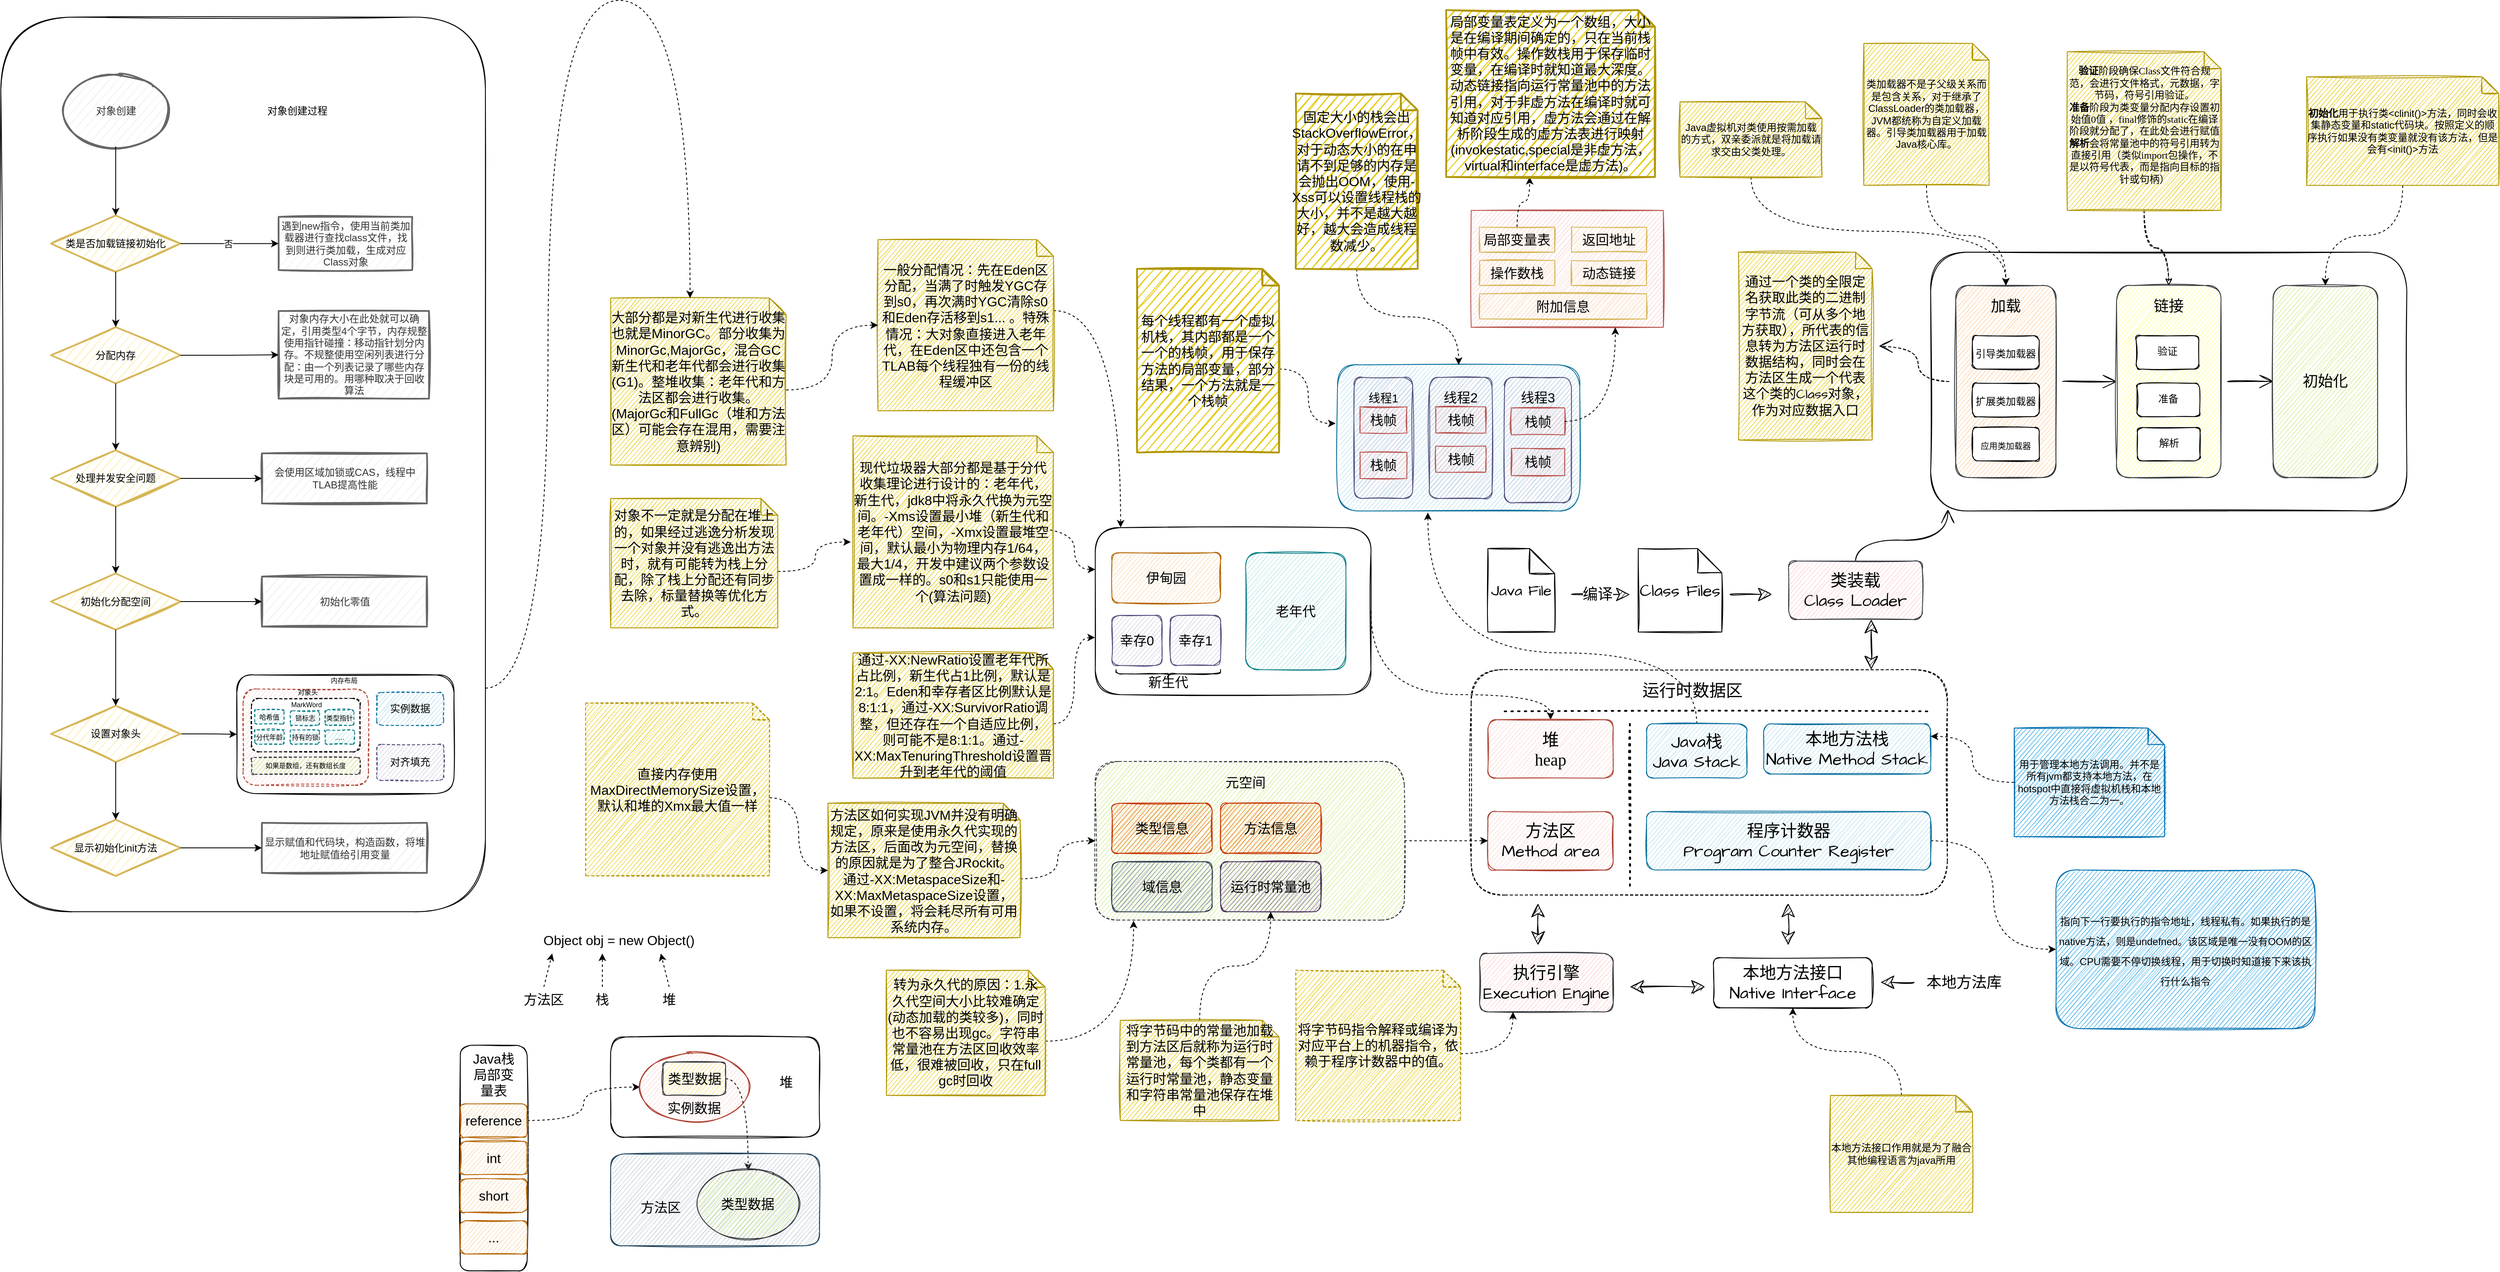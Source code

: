 <mxfile compressed="false" version="20.3.0" type="device">
  <diagram id="UpFueUuBWqiXrLH55dX2" name="第 1 页">
    <mxGraphModel dx="2065" dy="934" grid="1" gridSize="10" guides="1" tooltips="1" connect="1" arrows="1" fold="1" page="0" pageScale="1" pageWidth="1920" pageHeight="1200" background="none" math="0" shadow="0">
      <root>
        <mxCell id="0" />
        <mxCell id="1" parent="0" />
        <mxCell id="NWxRKm_0L-wRh15dt9WS-9" style="edgeStyle=orthogonalEdgeStyle;orthogonalLoop=1;jettySize=auto;html=1;exitX=1;exitY=0.5;exitDx=0;exitDy=0;fontSize=16;curved=1;dashed=1;" parent="1" source="NWxRKm_0L-wRh15dt9WS-2" target="Faw4RQUeOR1Ntfg5_-7v-4" edge="1">
          <mxGeometry relative="1" as="geometry">
            <Array as="points">
              <mxPoint x="490" y="510" />
              <mxPoint x="705" y="510" />
            </Array>
          </mxGeometry>
        </mxCell>
        <mxCell id="k2cswU666XtifslHD5MH-2" value="" style="rounded=1;whiteSpace=wrap;html=1;sketch=1;fontSize=16;fillColor=#b1ddf0;strokeColor=#10739e;" parent="1" vertex="1">
          <mxGeometry x="450" y="115" width="290" height="175" as="geometry" />
        </mxCell>
        <mxCell id="Faw4RQUeOR1Ntfg5_-7v-2" value="" style="rounded=1;whiteSpace=wrap;html=1;glass=0;shadow=0;sketch=1;fillColor=none;dashed=1;" parent="1" vertex="1">
          <mxGeometry x="610" y="480" width="570" height="270" as="geometry" />
        </mxCell>
        <mxCell id="Faw4RQUeOR1Ntfg5_-7v-4" value="堆 &lt;br&gt;heap" style="rounded=1;whiteSpace=wrap;html=1;sketch=1;hachureGap=4;fontFamily=微软雅黑;fontSize=20;fillColor=#fad9d5;strokeColor=#ae4132;" parent="1" vertex="1">
          <mxGeometry x="630" y="540" width="150" height="70" as="geometry" />
        </mxCell>
        <mxCell id="Faw4RQUeOR1Ntfg5_-7v-5" value="方法区 &lt;br&gt;Method area" style="rounded=1;whiteSpace=wrap;html=1;sketch=1;hachureGap=4;fontFamily=Architects Daughter;fontSource=https%3A%2F%2Ffonts.googleapis.com%2Fcss%3Ffamily%3DArchitects%2BDaughter;fontSize=20;fillColor=#fad9d5;strokeColor=#ae4132;" parent="1" vertex="1">
          <mxGeometry x="630" y="650" width="150" height="70" as="geometry" />
        </mxCell>
        <mxCell id="k2cswU666XtifslHD5MH-25" style="edgeStyle=orthogonalEdgeStyle;orthogonalLoop=1;jettySize=auto;html=1;exitX=0.5;exitY=0;exitDx=0;exitDy=0;entryX=0.373;entryY=1.011;entryDx=0;entryDy=0;entryPerimeter=0;fontSize=14;curved=1;dashed=1;" parent="1" source="Faw4RQUeOR1Ntfg5_-7v-6" target="k2cswU666XtifslHD5MH-2" edge="1">
          <mxGeometry relative="1" as="geometry">
            <Array as="points">
              <mxPoint x="880" y="460" />
              <mxPoint x="558" y="460" />
            </Array>
          </mxGeometry>
        </mxCell>
        <mxCell id="Faw4RQUeOR1Ntfg5_-7v-6" value="Java栈&lt;br&gt;Java Stack" style="rounded=1;whiteSpace=wrap;html=1;sketch=1;hachureGap=4;fontFamily=Architects Daughter;fontSource=https%3A%2F%2Ffonts.googleapis.com%2Fcss%3Ffamily%3DArchitects%2BDaughter;fontSize=20;fillColor=#b1ddf0;strokeColor=#10739e;" parent="1" vertex="1">
          <mxGeometry x="820" y="545" width="120" height="65" as="geometry" />
        </mxCell>
        <mxCell id="Faw4RQUeOR1Ntfg5_-7v-7" value="本地方法栈&lt;br&gt;Native Method Stack" style="rounded=1;whiteSpace=wrap;html=1;sketch=1;hachureGap=4;fontFamily=Architects Daughter;fontSource=https%3A%2F%2Ffonts.googleapis.com%2Fcss%3Ffamily%3DArchitects%2BDaughter;fontSize=20;fillColor=#b1ddf0;strokeColor=#10739e;" parent="1" vertex="1">
          <mxGeometry x="960" y="545" width="200" height="60" as="geometry" />
        </mxCell>
        <mxCell id="Bb6Hwb2SqrQJIxjeNM7L-2" value="" style="edgeStyle=orthogonalEdgeStyle;orthogonalLoop=1;jettySize=auto;html=1;dashed=1;curved=1;" parent="1" source="Faw4RQUeOR1Ntfg5_-7v-8" target="Bb6Hwb2SqrQJIxjeNM7L-1" edge="1">
          <mxGeometry relative="1" as="geometry" />
        </mxCell>
        <mxCell id="Faw4RQUeOR1Ntfg5_-7v-8" value="程序计数器&lt;br&gt;Program Counter Register" style="rounded=1;whiteSpace=wrap;html=1;sketch=1;hachureGap=4;fontFamily=Architects Daughter;fontSource=https%3A%2F%2Ffonts.googleapis.com%2Fcss%3Ffamily%3DArchitects%2BDaughter;fontSize=20;fillColor=#b1ddf0;strokeColor=#10739e;" parent="1" vertex="1">
          <mxGeometry x="820" y="650" width="340" height="70" as="geometry" />
        </mxCell>
        <mxCell id="Faw4RQUeOR1Ntfg5_-7v-9" value="运行时数据区" style="text;html=1;strokeColor=none;fillColor=none;align=center;verticalAlign=middle;whiteSpace=wrap;rounded=0;sketch=1;hachureGap=4;fontFamily=Architects Daughter;fontSource=https%3A%2F%2Ffonts.googleapis.com%2Fcss%3Ffamily%3DArchitects%2BDaughter;fontSize=20;" parent="1" vertex="1">
          <mxGeometry x="780" y="490" width="190" height="30" as="geometry" />
        </mxCell>
        <mxCell id="Faw4RQUeOR1Ntfg5_-7v-11" value="Class Files" style="shape=note;size=29;whiteSpace=wrap;html=1;rounded=1;sketch=1;hachureGap=4;fontFamily=Architects Daughter;fontSource=https%3A%2F%2Ffonts.googleapis.com%2Fcss%3Ffamily%3DArchitects%2BDaughter;fontSize=20;" parent="1" vertex="1">
          <mxGeometry x="810" y="335" width="100" height="100" as="geometry" />
        </mxCell>
        <mxCell id="Faw4RQUeOR1Ntfg5_-7v-56" style="edgeStyle=orthogonalEdgeStyle;sketch=1;hachureGap=4;orthogonalLoop=1;jettySize=auto;html=1;exitX=0.5;exitY=0;exitDx=0;exitDy=0;entryX=0.036;entryY=0.994;entryDx=0;entryDy=0;shadow=0;fontFamily=Architects Daughter;fontSource=https%3A%2F%2Ffonts.googleapis.com%2Fcss%3Ffamily%3DArchitects%2BDaughter;fontSize=18;endArrow=open;startSize=14;endSize=14;sourcePerimeterSpacing=8;targetPerimeterSpacing=8;curved=1;entryPerimeter=0;" parent="1" source="Faw4RQUeOR1Ntfg5_-7v-13" target="Faw4RQUeOR1Ntfg5_-7v-55" edge="1">
          <mxGeometry relative="1" as="geometry" />
        </mxCell>
        <mxCell id="Faw4RQUeOR1Ntfg5_-7v-13" value="类装载&lt;br&gt;Class Loader" style="rounded=1;whiteSpace=wrap;html=1;sketch=1;hachureGap=4;fontFamily=Architects Daughter;fontSource=https%3A%2F%2Ffonts.googleapis.com%2Fcss%3Ffamily%3DArchitects%2BDaughter;fontSize=20;fillColor=#ffcccc;strokeColor=#36393d;" parent="1" vertex="1">
          <mxGeometry x="990" y="350" width="160" height="70" as="geometry" />
        </mxCell>
        <mxCell id="Faw4RQUeOR1Ntfg5_-7v-17" value="执行引擎&lt;br&gt;Execution Engine" style="rounded=1;whiteSpace=wrap;html=1;sketch=1;hachureGap=4;fontFamily=Architects Daughter;fontSource=https%3A%2F%2Ffonts.googleapis.com%2Fcss%3Ffamily%3DArchitects%2BDaughter;fontSize=20;fillColor=#ffcccc;strokeColor=#36393d;" parent="1" vertex="1">
          <mxGeometry x="620" y="820" width="160" height="70" as="geometry" />
        </mxCell>
        <mxCell id="Faw4RQUeOR1Ntfg5_-7v-27" value="" style="endArrow=classic;html=1;rounded=1;shadow=0;sketch=1;hachureGap=4;fontFamily=Architects Daughter;fontSource=https%3A%2F%2Ffonts.googleapis.com%2Fcss%3Ffamily%3DArchitects%2BDaughter;fontSize=16;startSize=14;endSize=14;sourcePerimeterSpacing=8;targetPerimeterSpacing=8;curved=1;" parent="1" edge="1">
          <mxGeometry width="50" height="50" relative="1" as="geometry">
            <mxPoint x="920" y="390" as="sourcePoint" />
            <mxPoint x="970" y="390" as="targetPoint" />
          </mxGeometry>
        </mxCell>
        <mxCell id="Faw4RQUeOR1Ntfg5_-7v-28" value="" style="endArrow=classic;startArrow=classic;html=1;rounded=1;shadow=0;sketch=1;hachureGap=4;fontFamily=Architects Daughter;fontSource=https%3A%2F%2Ffonts.googleapis.com%2Fcss%3Ffamily%3DArchitects%2BDaughter;fontSize=16;startSize=14;endSize=14;sourcePerimeterSpacing=8;targetPerimeterSpacing=8;curved=1;" parent="1" edge="1">
          <mxGeometry width="50" height="50" relative="1" as="geometry">
            <mxPoint x="690" y="810" as="sourcePoint" />
            <mxPoint x="690" y="760" as="targetPoint" />
          </mxGeometry>
        </mxCell>
        <mxCell id="Faw4RQUeOR1Ntfg5_-7v-29" value="" style="endArrow=classic;startArrow=classic;html=1;rounded=1;shadow=0;sketch=1;hachureGap=4;fontFamily=Architects Daughter;fontSource=https%3A%2F%2Ffonts.googleapis.com%2Fcss%3Ffamily%3DArchitects%2BDaughter;fontSize=16;startSize=14;endSize=14;sourcePerimeterSpacing=8;targetPerimeterSpacing=8;curved=1;" parent="1" edge="1">
          <mxGeometry width="50" height="50" relative="1" as="geometry">
            <mxPoint x="1088.82" y="480" as="sourcePoint" />
            <mxPoint x="1088.82" y="420" as="targetPoint" />
          </mxGeometry>
        </mxCell>
        <mxCell id="Faw4RQUeOR1Ntfg5_-7v-31" value="" style="endArrow=classic;startArrow=classic;html=1;rounded=1;shadow=0;sketch=1;hachureGap=4;fontFamily=Architects Daughter;fontSource=https%3A%2F%2Ffonts.googleapis.com%2Fcss%3Ffamily%3DArchitects%2BDaughter;fontSize=16;startSize=14;endSize=14;sourcePerimeterSpacing=8;targetPerimeterSpacing=8;curved=1;" parent="1" edge="1">
          <mxGeometry width="50" height="50" relative="1" as="geometry">
            <mxPoint x="800" y="860" as="sourcePoint" />
            <mxPoint x="890" y="860" as="targetPoint" />
          </mxGeometry>
        </mxCell>
        <mxCell id="Faw4RQUeOR1Ntfg5_-7v-32" value="本地方法接口&lt;br&gt;Native Interface" style="rounded=1;whiteSpace=wrap;html=1;sketch=1;hachureGap=4;fontFamily=Architects Daughter;fontSource=https%3A%2F%2Ffonts.googleapis.com%2Fcss%3Ffamily%3DArchitects%2BDaughter;fontSize=20;fillColor=none;" parent="1" vertex="1">
          <mxGeometry x="900" y="825" width="190" height="60" as="geometry" />
        </mxCell>
        <mxCell id="Faw4RQUeOR1Ntfg5_-7v-33" value="" style="endArrow=classic;startArrow=classic;html=1;rounded=1;shadow=0;sketch=1;hachureGap=4;fontFamily=Architects Daughter;fontSource=https%3A%2F%2Ffonts.googleapis.com%2Fcss%3Ffamily%3DArchitects%2BDaughter;fontSize=16;startSize=14;endSize=14;sourcePerimeterSpacing=8;targetPerimeterSpacing=8;curved=1;" parent="1" edge="1">
          <mxGeometry width="50" height="50" relative="1" as="geometry">
            <mxPoint x="989.47" y="810.0" as="sourcePoint" />
            <mxPoint x="989.47" y="760.0" as="targetPoint" />
          </mxGeometry>
        </mxCell>
        <mxCell id="Faw4RQUeOR1Ntfg5_-7v-34" value="本地方法库" style="text;html=1;strokeColor=none;fillColor=none;align=center;verticalAlign=middle;whiteSpace=wrap;rounded=0;sketch=1;hachureGap=4;fontFamily=Architects Daughter;fontSource=https%3A%2F%2Ffonts.googleapis.com%2Fcss%3Ffamily%3DArchitects%2BDaughter;fontSize=18;" parent="1" vertex="1">
          <mxGeometry x="1140" y="840" width="120" height="30" as="geometry" />
        </mxCell>
        <mxCell id="Faw4RQUeOR1Ntfg5_-7v-36" value="" style="endArrow=classic;html=1;rounded=1;shadow=0;sketch=1;hachureGap=4;fontFamily=Architects Daughter;fontSource=https%3A%2F%2Ffonts.googleapis.com%2Fcss%3Ffamily%3DArchitects%2BDaughter;fontSize=16;startSize=14;endSize=14;sourcePerimeterSpacing=8;targetPerimeterSpacing=8;curved=1;" parent="1" edge="1">
          <mxGeometry width="50" height="50" relative="1" as="geometry">
            <mxPoint x="1140" y="854.47" as="sourcePoint" />
            <mxPoint x="1100" y="854.47" as="targetPoint" />
          </mxGeometry>
        </mxCell>
        <mxCell id="Faw4RQUeOR1Ntfg5_-7v-39" value="" style="endArrow=none;dashed=1;html=1;dashPattern=1 3;strokeWidth=2;rounded=0;shadow=0;sketch=1;hachureGap=4;fontFamily=Architects Daughter;fontSource=https%3A%2F%2Ffonts.googleapis.com%2Fcss%3Ffamily%3DArchitects%2BDaughter;fontSize=16;startSize=14;endSize=14;sourcePerimeterSpacing=8;targetPerimeterSpacing=8;" parent="1" edge="1">
          <mxGeometry width="50" height="50" relative="1" as="geometry">
            <mxPoint x="800" y="739" as="sourcePoint" />
            <mxPoint x="800" y="544" as="targetPoint" />
          </mxGeometry>
        </mxCell>
        <mxCell id="Faw4RQUeOR1Ntfg5_-7v-40" value="" style="endArrow=none;dashed=1;html=1;dashPattern=1 3;strokeWidth=2;rounded=0;shadow=0;sketch=1;hachureGap=4;fontFamily=Architects Daughter;fontSource=https%3A%2F%2Ffonts.googleapis.com%2Fcss%3Ffamily%3DArchitects%2BDaughter;fontSize=18;startSize=14;endSize=14;sourcePerimeterSpacing=8;targetPerimeterSpacing=8;" parent="1" edge="1">
          <mxGeometry width="50" height="50" relative="1" as="geometry">
            <mxPoint x="650" y="530" as="sourcePoint" />
            <mxPoint x="1160" y="530" as="targetPoint" />
          </mxGeometry>
        </mxCell>
        <mxCell id="Faw4RQUeOR1Ntfg5_-7v-44" value="Java File" style="shape=note;whiteSpace=wrap;html=1;backgroundOutline=1;darkOpacity=0.05;rounded=1;sketch=1;hachureGap=4;fontFamily=Architects Daughter;fontSource=https%3A%2F%2Ffonts.googleapis.com%2Fcss%3Ffamily%3DArchitects%2BDaughter;fontSize=18;" parent="1" vertex="1">
          <mxGeometry x="630" y="335" width="80" height="100" as="geometry" />
        </mxCell>
        <mxCell id="Faw4RQUeOR1Ntfg5_-7v-45" value="" style="endArrow=classic;html=1;rounded=1;shadow=0;sketch=1;hachureGap=4;fontFamily=Architects Daughter;fontSource=https%3A%2F%2Ffonts.googleapis.com%2Fcss%3Ffamily%3DArchitects%2BDaughter;fontSize=16;startSize=14;endSize=14;sourcePerimeterSpacing=8;targetPerimeterSpacing=8;curved=1;" parent="1" edge="1">
          <mxGeometry width="50" height="50" relative="1" as="geometry">
            <mxPoint x="730" y="390" as="sourcePoint" />
            <mxPoint x="800" y="390" as="targetPoint" />
          </mxGeometry>
        </mxCell>
        <mxCell id="Faw4RQUeOR1Ntfg5_-7v-53" value="编译" style="edgeLabel;html=1;align=center;verticalAlign=middle;resizable=0;points=[];fontSize=18;fontFamily=Architects Daughter;" parent="Faw4RQUeOR1Ntfg5_-7v-45" vertex="1" connectable="0">
          <mxGeometry x="-0.533" relative="1" as="geometry">
            <mxPoint x="14" as="offset" />
          </mxGeometry>
        </mxCell>
        <mxCell id="Faw4RQUeOR1Ntfg5_-7v-55" value="" style="rounded=1;whiteSpace=wrap;html=1;sketch=1;hachureGap=4;fontFamily=Architects Daughter;fontSource=https%3A%2F%2Ffonts.googleapis.com%2Fcss%3Ffamily%3DArchitects%2BDaughter;fontSize=18;fillColor=none;" parent="1" vertex="1">
          <mxGeometry x="1160" y="-20" width="570" height="310" as="geometry" />
        </mxCell>
        <mxCell id="Faw4RQUeOR1Ntfg5_-7v-62" style="edgeStyle=orthogonalEdgeStyle;curved=1;sketch=1;hachureGap=4;orthogonalLoop=1;jettySize=auto;html=1;entryX=0;entryY=0.5;entryDx=0;entryDy=0;shadow=0;fontFamily=Architects Daughter;fontSource=https%3A%2F%2Ffonts.googleapis.com%2Fcss%3Ffamily%3DArchitects%2BDaughter;fontSize=18;endArrow=open;startSize=14;endSize=14;sourcePerimeterSpacing=8;targetPerimeterSpacing=8;" parent="1" source="Faw4RQUeOR1Ntfg5_-7v-59" target="Faw4RQUeOR1Ntfg5_-7v-60" edge="1">
          <mxGeometry relative="1" as="geometry" />
        </mxCell>
        <mxCell id="Faw4RQUeOR1Ntfg5_-7v-75" style="edgeStyle=orthogonalEdgeStyle;curved=1;sketch=1;hachureGap=4;orthogonalLoop=1;jettySize=auto;html=1;shadow=0;fontFamily=Architects Daughter;fontSource=https%3A%2F%2Ffonts.googleapis.com%2Fcss%3Ffamily%3DArchitects%2BDaughter;fontSize=16;endArrow=open;startSize=14;endSize=14;sourcePerimeterSpacing=8;targetPerimeterSpacing=8;dashed=1;" parent="1" source="Faw4RQUeOR1Ntfg5_-7v-59" target="Faw4RQUeOR1Ntfg5_-7v-74" edge="1">
          <mxGeometry relative="1" as="geometry" />
        </mxCell>
        <mxCell id="Faw4RQUeOR1Ntfg5_-7v-59" value="" style="rounded=1;whiteSpace=wrap;html=1;sketch=1;hachureGap=4;fontFamily=Architects Daughter;fontSource=https%3A%2F%2Ffonts.googleapis.com%2Fcss%3Ffamily%3DArchitects%2BDaughter;fontSize=18;fillColor=#ffcc99;strokeColor=#36393d;" parent="1" vertex="1">
          <mxGeometry x="1190" y="20" width="120" height="230" as="geometry" />
        </mxCell>
        <mxCell id="Faw4RQUeOR1Ntfg5_-7v-63" style="edgeStyle=orthogonalEdgeStyle;curved=1;sketch=1;hachureGap=4;orthogonalLoop=1;jettySize=auto;html=1;entryX=0;entryY=0.5;entryDx=0;entryDy=0;shadow=0;fontFamily=Architects Daughter;fontSource=https%3A%2F%2Ffonts.googleapis.com%2Fcss%3Ffamily%3DArchitects%2BDaughter;fontSize=18;endArrow=open;startSize=14;endSize=14;sourcePerimeterSpacing=8;targetPerimeterSpacing=8;" parent="1" source="Faw4RQUeOR1Ntfg5_-7v-60" target="Faw4RQUeOR1Ntfg5_-7v-61" edge="1">
          <mxGeometry relative="1" as="geometry" />
        </mxCell>
        <mxCell id="Faw4RQUeOR1Ntfg5_-7v-60" value="" style="rounded=1;whiteSpace=wrap;html=1;sketch=1;hachureGap=4;fontFamily=Architects Daughter;fontSource=https%3A%2F%2Ffonts.googleapis.com%2Fcss%3Ffamily%3DArchitects%2BDaughter;fontSize=18;fillColor=#ffff88;strokeColor=#36393d;" parent="1" vertex="1">
          <mxGeometry x="1382.5" y="20" width="125" height="230" as="geometry" />
        </mxCell>
        <mxCell id="Faw4RQUeOR1Ntfg5_-7v-61" value="初始化" style="rounded=1;whiteSpace=wrap;html=1;sketch=1;hachureGap=4;fontFamily=Architects Daughter;fontSource=https%3A%2F%2Ffonts.googleapis.com%2Fcss%3Ffamily%3DArchitects%2BDaughter;fontSize=18;fillColor=#cdeb8b;strokeColor=#36393d;" parent="1" vertex="1">
          <mxGeometry x="1570" y="20" width="125" height="230" as="geometry" />
        </mxCell>
        <mxCell id="Faw4RQUeOR1Ntfg5_-7v-64" value="加载" style="text;html=1;strokeColor=none;fillColor=none;align=center;verticalAlign=middle;whiteSpace=wrap;rounded=0;sketch=1;hachureGap=4;fontFamily=Architects Daughter;fontSource=https%3A%2F%2Ffonts.googleapis.com%2Fcss%3Ffamily%3DArchitects%2BDaughter;fontSize=18;" parent="1" vertex="1">
          <mxGeometry x="1220" y="30" width="60" height="30" as="geometry" />
        </mxCell>
        <mxCell id="Faw4RQUeOR1Ntfg5_-7v-65" value="链接" style="text;html=1;strokeColor=none;fillColor=none;align=center;verticalAlign=middle;whiteSpace=wrap;rounded=0;sketch=1;hachureGap=4;fontFamily=Architects Daughter;fontSource=https%3A%2F%2Ffonts.googleapis.com%2Fcss%3Ffamily%3DArchitects%2BDaughter;fontSize=18;" parent="1" vertex="1">
          <mxGeometry x="1415" y="30" width="60" height="30" as="geometry" />
        </mxCell>
        <mxCell id="Faw4RQUeOR1Ntfg5_-7v-66" value="&lt;font style=&quot;font-size: 12px;&quot;&gt;引导类加载器&lt;/font&gt;" style="rounded=1;whiteSpace=wrap;html=1;sketch=1;hachureGap=4;fontFamily=Architects Daughter;fontSource=https%3A%2F%2Ffonts.googleapis.com%2Fcss%3Ffamily%3DArchitects%2BDaughter;fontSize=18;" parent="1" vertex="1">
          <mxGeometry x="1210" y="80" width="80" height="40" as="geometry" />
        </mxCell>
        <mxCell id="Faw4RQUeOR1Ntfg5_-7v-67" value="&lt;font style=&quot;font-size: 12px;&quot;&gt;扩展类加载器&lt;/font&gt;" style="rounded=1;whiteSpace=wrap;html=1;sketch=1;hachureGap=4;fontFamily=Architects Daughter;fontSource=https%3A%2F%2Ffonts.googleapis.com%2Fcss%3Ffamily%3DArchitects%2BDaughter;fontSize=18;" parent="1" vertex="1">
          <mxGeometry x="1210" y="137" width="80" height="40" as="geometry" />
        </mxCell>
        <mxCell id="Faw4RQUeOR1Ntfg5_-7v-68" value="&lt;font size=&quot;1&quot;&gt;应用类加载器&lt;/font&gt;" style="rounded=1;whiteSpace=wrap;html=1;sketch=1;hachureGap=4;fontFamily=Architects Daughter;fontSource=https%3A%2F%2Ffonts.googleapis.com%2Fcss%3Ffamily%3DArchitects%2BDaughter;fontSize=18;" parent="1" vertex="1">
          <mxGeometry x="1210" y="190" width="80" height="40" as="geometry" />
        </mxCell>
        <mxCell id="Faw4RQUeOR1Ntfg5_-7v-69" value="验证" style="rounded=1;whiteSpace=wrap;html=1;sketch=1;hachureGap=4;fontFamily=Architects Daughter;fontSource=https%3A%2F%2Ffonts.googleapis.com%2Fcss%3Ffamily%3DArchitects%2BDaughter;fontSize=12;" parent="1" vertex="1">
          <mxGeometry x="1406" y="80" width="75" height="40" as="geometry" />
        </mxCell>
        <mxCell id="Faw4RQUeOR1Ntfg5_-7v-70" value="准备" style="rounded=1;whiteSpace=wrap;html=1;sketch=1;hachureGap=4;fontFamily=Architects Daughter;fontSource=https%3A%2F%2Ffonts.googleapis.com%2Fcss%3Ffamily%3DArchitects%2BDaughter;fontSize=12;" parent="1" vertex="1">
          <mxGeometry x="1407" y="137" width="75" height="40" as="geometry" />
        </mxCell>
        <mxCell id="Faw4RQUeOR1Ntfg5_-7v-71" value="解析" style="rounded=1;whiteSpace=wrap;html=1;sketch=1;hachureGap=4;fontFamily=Architects Daughter;fontSource=https%3A%2F%2Ffonts.googleapis.com%2Fcss%3Ffamily%3DArchitects%2BDaughter;fontSize=12;" parent="1" vertex="1">
          <mxGeometry x="1407.5" y="190" width="75" height="40" as="geometry" />
        </mxCell>
        <mxCell id="Faw4RQUeOR1Ntfg5_-7v-74" value="通过一个类的全限定名获取此类的二进制字节流（可从多个地方获取），所代表的信息转为方法区运行时数据结构，同时会在方法区生成一个代表这个类的Class对象，作为对应数据入口" style="shape=note;size=20;whiteSpace=wrap;html=1;rounded=0;shadow=0;glass=0;labelBackgroundColor=none;labelBorderColor=none;sketch=1;hachureGap=4;fontFamily=Architects Daughter;fontSource=https%3A%2F%2Ffonts.googleapis.com%2Fcss%3Ffamily%3DArchitects%2BDaughter;fontSize=16;fillColor=#e3c800;strokeColor=#B09500;fontColor=#000000;" parent="1" vertex="1">
          <mxGeometry x="930" y="-20" width="160" height="225" as="geometry" />
        </mxCell>
        <mxCell id="5SP2Hkb6CLst0mhZNxZb-2" style="edgeStyle=orthogonalEdgeStyle;orthogonalLoop=1;jettySize=auto;html=1;exitX=0.5;exitY=1;exitDx=0;exitDy=0;exitPerimeter=0;entryX=0.5;entryY=0;entryDx=0;entryDy=0;fontFamily=Comic Sans MS;sketch=1;curved=1;dashed=1;" parent="1" source="5SP2Hkb6CLst0mhZNxZb-1" target="Faw4RQUeOR1Ntfg5_-7v-60" edge="1">
          <mxGeometry relative="1" as="geometry" />
        </mxCell>
        <mxCell id="5SP2Hkb6CLst0mhZNxZb-1" value="&lt;font face=&quot;Comic Sans MS&quot;&gt;&lt;b&gt;验证&lt;/b&gt;阶段确保Class文件符合规范，会进行文件格式，元数据，字节码，符号引用验证。&lt;br&gt;&lt;b&gt;准备&lt;/b&gt;阶段为类变量分配内存设置初始值0值 ，final修饰的static在编译阶段就分配了，在此处会进行赋值&lt;br&gt;&lt;b&gt;解析&lt;/b&gt;会将常量池中的符号引用转为直接引用（类似import包操作，不是以符号代表，而是指向目标的指针或句柄）&lt;br&gt;&lt;br&gt;&lt;/font&gt;" style="shape=note;size=20;whiteSpace=wrap;html=1;fillColor=#e3c800;strokeColor=#B09500;sketch=1;fontColor=#000000;" parent="1" vertex="1">
          <mxGeometry x="1323.5" y="-260" width="184" height="190" as="geometry" />
        </mxCell>
        <mxCell id="kVb7bWOc-YhVNDlkIjAP-2" style="edgeStyle=orthogonalEdgeStyle;orthogonalLoop=1;jettySize=auto;html=1;exitX=0.5;exitY=1;exitDx=0;exitDy=0;exitPerimeter=0;curved=1;dashed=1;" parent="1" source="kVb7bWOc-YhVNDlkIjAP-1" target="Faw4RQUeOR1Ntfg5_-7v-61" edge="1">
          <mxGeometry relative="1" as="geometry" />
        </mxCell>
        <mxCell id="kVb7bWOc-YhVNDlkIjAP-1" value="&lt;b&gt;初始化&lt;/b&gt;用于执行类&amp;lt;clinit()&amp;gt;方法，同时会收集静态变量和static代码块。按照定义的顺序执行如果没有类变量就没有该方法，但是会有&amp;lt;init()&amp;gt;方法" style="shape=note;size=20;whiteSpace=wrap;html=1;fillColor=#e3c800;strokeColor=#B09500;sketch=1;fontColor=#000000;" parent="1" vertex="1">
          <mxGeometry x="1610" y="-230" width="230" height="130" as="geometry" />
        </mxCell>
        <mxCell id="R8C0xm-D3BiyWD3rxAFL-1" style="edgeStyle=orthogonalEdgeStyle;orthogonalLoop=1;jettySize=auto;html=1;exitX=0.5;exitY=1;exitDx=0;exitDy=0;exitPerimeter=0;entryX=0.5;entryY=0;entryDx=0;entryDy=0;curved=1;dashed=1;" parent="1" source="uavmwpKasLI_t1cetmPj-1" target="Faw4RQUeOR1Ntfg5_-7v-59" edge="1">
          <mxGeometry relative="1" as="geometry" />
        </mxCell>
        <mxCell id="uavmwpKasLI_t1cetmPj-1" value="类加载器不是子父级关系而是包含关系，对于继承了ClassLoader的类加载器，JVM都统称为自定义加载器。引导类加载器用于加载Java核心库。" style="shape=note;size=20;whiteSpace=wrap;html=1;fillColor=#e3c800;fontColor=#000000;strokeColor=#B09500;sketch=1;" parent="1" vertex="1">
          <mxGeometry x="1080" y="-270" width="150" height="170" as="geometry" />
        </mxCell>
        <mxCell id="R8C0xm-D3BiyWD3rxAFL-3" style="edgeStyle=orthogonalEdgeStyle;curved=1;orthogonalLoop=1;jettySize=auto;html=1;exitX=0.5;exitY=1;exitDx=0;exitDy=0;exitPerimeter=0;entryX=0.5;entryY=0;entryDx=0;entryDy=0;dashed=1;" parent="1" source="R8C0xm-D3BiyWD3rxAFL-2" target="Faw4RQUeOR1Ntfg5_-7v-59" edge="1">
          <mxGeometry relative="1" as="geometry" />
        </mxCell>
        <mxCell id="R8C0xm-D3BiyWD3rxAFL-2" value="Java虚拟机对类使用按需加载的方式，双亲委派就是将加载请求交由父类处理。" style="shape=note;size=20;whiteSpace=wrap;html=1;fillColor=#e3c800;fontColor=#000000;strokeColor=#B09500;sketch=1;" parent="1" vertex="1">
          <mxGeometry x="860" y="-200" width="170" height="90" as="geometry" />
        </mxCell>
        <mxCell id="Bb6Hwb2SqrQJIxjeNM7L-1" value="&lt;span style=&quot;color: rgb(0, 0, 0); font-family: Helvetica; font-size: 12px;&quot;&gt;指向下一行要执行的指令地址，线程私有。如果执行的是native方法，则是undefned。该区域是唯一没有OOM的区域。CPU需要不停切换线程，用于切换时知道接下来该执行什么指令&lt;/span&gt;" style="whiteSpace=wrap;html=1;fontSize=20;fontFamily=Architects Daughter;fillColor=#1ba1e2;strokeColor=#006EAF;rounded=1;sketch=1;hachureGap=4;fontSource=https%3A%2F%2Ffonts.googleapis.com%2Fcss%3Ffamily%3DArchitects%2BDaughter;fontColor=#ffffff;" parent="1" vertex="1">
          <mxGeometry x="1310" y="720" width="310" height="190" as="geometry" />
        </mxCell>
        <mxCell id="k2cswU666XtifslHD5MH-26" style="edgeStyle=orthogonalEdgeStyle;curved=1;orthogonalLoop=1;jettySize=auto;html=1;exitX=0;exitY=0;exitDx=170;exitDy=120;exitPerimeter=0;entryX=-0.008;entryY=0.401;entryDx=0;entryDy=0;entryPerimeter=0;dashed=1;fontSize=14;" parent="1" source="k2cswU666XtifslHD5MH-1" target="k2cswU666XtifslHD5MH-2" edge="1">
          <mxGeometry relative="1" as="geometry" />
        </mxCell>
        <mxCell id="k2cswU666XtifslHD5MH-1" value="每个线程都有一个虚拟机栈，其内部都是一个一个的栈帧，用于保存方法的局部变量，部分结果，一个方法就是一个栈帧" style="shape=note;strokeWidth=2;fontSize=16;size=20;whiteSpace=wrap;html=1;fillColor=#e3c800;strokeColor=#B09500;fontColor=#000000;sketch=1;" parent="1" vertex="1">
          <mxGeometry x="210" width="170" height="220" as="geometry" />
        </mxCell>
        <mxCell id="k2cswU666XtifslHD5MH-12" value="" style="group" parent="1" vertex="1" connectable="0">
          <mxGeometry x="470" y="130" width="70" height="145" as="geometry" />
        </mxCell>
        <mxCell id="k2cswU666XtifslHD5MH-4" value="" style="rounded=1;whiteSpace=wrap;html=1;sketch=1;fontSize=16;fillColor=#d0cee2;strokeColor=#56517e;" parent="k2cswU666XtifslHD5MH-12" vertex="1">
          <mxGeometry width="70" height="145" as="geometry" />
        </mxCell>
        <mxCell id="k2cswU666XtifslHD5MH-7" value="&lt;font style=&quot;font-size: 14px;&quot;&gt;线程1&lt;/font&gt;" style="text;html=1;strokeColor=none;fillColor=none;align=center;verticalAlign=middle;whiteSpace=wrap;rounded=0;sketch=1;fontSize=16;" parent="k2cswU666XtifslHD5MH-12" vertex="1">
          <mxGeometry x="14" y="11.757" width="42" height="23.514" as="geometry" />
        </mxCell>
        <mxCell id="k2cswU666XtifslHD5MH-8" value="栈帧" style="text;html=1;strokeColor=#b85450;fillColor=#f8cecc;align=center;verticalAlign=middle;whiteSpace=wrap;overflow=hidden;sketch=1;fontSize=16;" parent="k2cswU666XtifslHD5MH-12" vertex="1">
          <mxGeometry x="7" y="35.27" width="56" height="31.351" as="geometry" />
        </mxCell>
        <mxCell id="k2cswU666XtifslHD5MH-11" value="栈帧" style="text;html=1;strokeColor=#b85450;fillColor=#f8cecc;align=center;verticalAlign=middle;whiteSpace=wrap;overflow=hidden;sketch=1;fontSize=16;" parent="k2cswU666XtifslHD5MH-12" vertex="1">
          <mxGeometry x="7" y="89.781" width="56" height="31.351" as="geometry" />
        </mxCell>
        <mxCell id="k2cswU666XtifslHD5MH-13" value="" style="group" parent="1" vertex="1" connectable="0">
          <mxGeometry x="560" y="130" width="75" height="145" as="geometry" />
        </mxCell>
        <mxCell id="k2cswU666XtifslHD5MH-14" value="" style="rounded=1;whiteSpace=wrap;html=1;sketch=1;fontSize=16;fillColor=#d0cee2;strokeColor=#56517e;" parent="k2cswU666XtifslHD5MH-13" vertex="1">
          <mxGeometry width="75" height="145" as="geometry" />
        </mxCell>
        <mxCell id="k2cswU666XtifslHD5MH-15" value="线程2" style="text;html=1;strokeColor=none;fillColor=none;align=center;verticalAlign=middle;whiteSpace=wrap;rounded=0;sketch=1;fontSize=16;" parent="k2cswU666XtifslHD5MH-13" vertex="1">
          <mxGeometry x="15" y="11.757" width="45" height="23.514" as="geometry" />
        </mxCell>
        <mxCell id="k2cswU666XtifslHD5MH-16" value="栈帧" style="text;html=1;strokeColor=#b85450;fillColor=#f8cecc;align=center;verticalAlign=middle;whiteSpace=wrap;overflow=hidden;sketch=1;fontSize=16;" parent="k2cswU666XtifslHD5MH-13" vertex="1">
          <mxGeometry x="7.5" y="35.27" width="60" height="31.351" as="geometry" />
        </mxCell>
        <mxCell id="k2cswU666XtifslHD5MH-17" value="栈帧" style="text;html=1;strokeColor=#b85450;fillColor=#f8cecc;align=center;verticalAlign=middle;whiteSpace=wrap;overflow=hidden;sketch=1;fontSize=16;" parent="k2cswU666XtifslHD5MH-13" vertex="1">
          <mxGeometry x="7.5" y="82.297" width="60" height="31.351" as="geometry" />
        </mxCell>
        <mxCell id="k2cswU666XtifslHD5MH-18" value="" style="group" parent="1" vertex="1" connectable="0">
          <mxGeometry x="650" y="130" width="80" height="150" as="geometry" />
        </mxCell>
        <mxCell id="k2cswU666XtifslHD5MH-19" value="" style="rounded=1;whiteSpace=wrap;html=1;sketch=1;fontSize=16;fillColor=#d0cee2;strokeColor=#56517e;" parent="k2cswU666XtifslHD5MH-18" vertex="1">
          <mxGeometry width="80" height="150" as="geometry" />
        </mxCell>
        <mxCell id="k2cswU666XtifslHD5MH-20" value="线程3" style="text;html=1;strokeColor=none;fillColor=none;align=center;verticalAlign=middle;whiteSpace=wrap;rounded=0;sketch=1;fontSize=16;" parent="k2cswU666XtifslHD5MH-18" vertex="1">
          <mxGeometry x="16" y="12.162" width="48" height="24.324" as="geometry" />
        </mxCell>
        <mxCell id="k2cswU666XtifslHD5MH-21" value="栈帧" style="text;html=1;strokeColor=#b85450;fillColor=#f8cecc;align=center;verticalAlign=middle;whiteSpace=wrap;overflow=hidden;sketch=1;fontSize=16;" parent="k2cswU666XtifslHD5MH-18" vertex="1">
          <mxGeometry x="8" y="36.486" width="64" height="32.432" as="geometry" />
        </mxCell>
        <mxCell id="k2cswU666XtifslHD5MH-22" value="栈帧" style="text;html=1;strokeColor=#b85450;fillColor=#f8cecc;align=center;verticalAlign=middle;whiteSpace=wrap;overflow=hidden;sketch=1;fontSize=16;" parent="k2cswU666XtifslHD5MH-18" vertex="1">
          <mxGeometry x="8" y="85.135" width="64" height="32.432" as="geometry" />
        </mxCell>
        <mxCell id="k2cswU666XtifslHD5MH-28" style="edgeStyle=orthogonalEdgeStyle;curved=1;orthogonalLoop=1;jettySize=auto;html=1;exitX=0.5;exitY=1;exitDx=0;exitDy=0;exitPerimeter=0;dashed=1;fontSize=16;" parent="1" source="k2cswU666XtifslHD5MH-27" target="k2cswU666XtifslHD5MH-2" edge="1">
          <mxGeometry relative="1" as="geometry" />
        </mxCell>
        <mxCell id="k2cswU666XtifslHD5MH-27" value="&lt;font style=&quot;font-size: 16px;&quot;&gt;固定大小的栈会出StackOverflowError，对于动态大小的在申请不到足够的内存是会抛出OOM，使用-Xss可以设置线程栈的大小，并不是越大越好，越大会造成线程数减少。&lt;/font&gt;" style="shape=note;strokeWidth=2;fontSize=14;size=20;whiteSpace=wrap;html=1;fillColor=#e3c800;strokeColor=#B09500;sketch=1;fontColor=#000000;" parent="1" vertex="1">
          <mxGeometry x="400" y="-210" width="146" height="210" as="geometry" />
        </mxCell>
        <mxCell id="k2cswU666XtifslHD5MH-29" value="" style="text;html=1;strokeColor=#b85450;fillColor=#f8cecc;align=center;verticalAlign=middle;whiteSpace=wrap;overflow=hidden;sketch=1;fontSize=16;" parent="1" vertex="1">
          <mxGeometry x="610" y="-70" width="230" height="140" as="geometry" />
        </mxCell>
        <mxCell id="k2cswU666XtifslHD5MH-37" style="edgeStyle=orthogonalEdgeStyle;curved=1;orthogonalLoop=1;jettySize=auto;html=1;exitX=0.5;exitY=0;exitDx=0;exitDy=0;entryX=0.4;entryY=1;entryDx=0;entryDy=0;entryPerimeter=0;dashed=1;fontSize=16;" parent="1" source="k2cswU666XtifslHD5MH-30" target="k2cswU666XtifslHD5MH-36" edge="1">
          <mxGeometry relative="1" as="geometry" />
        </mxCell>
        <mxCell id="k2cswU666XtifslHD5MH-30" value="局部变量表" style="text;html=1;strokeColor=#d6b656;fillColor=#fff2cc;align=center;verticalAlign=middle;whiteSpace=wrap;overflow=hidden;sketch=1;fontSize=16;" parent="1" vertex="1">
          <mxGeometry x="620" y="-50" width="90" height="30" as="geometry" />
        </mxCell>
        <mxCell id="k2cswU666XtifslHD5MH-31" value="返回地址" style="text;html=1;strokeColor=#d6b656;fillColor=#fff2cc;align=center;verticalAlign=middle;whiteSpace=wrap;overflow=hidden;sketch=1;fontSize=16;" parent="1" vertex="1">
          <mxGeometry x="730" y="-50" width="90" height="30" as="geometry" />
        </mxCell>
        <mxCell id="k2cswU666XtifslHD5MH-32" value="操作数栈" style="text;html=1;strokeColor=#d6b656;fillColor=#fff2cc;align=center;verticalAlign=middle;whiteSpace=wrap;overflow=hidden;sketch=1;fontSize=16;" parent="1" vertex="1">
          <mxGeometry x="620" y="-10" width="90" height="30" as="geometry" />
        </mxCell>
        <mxCell id="k2cswU666XtifslHD5MH-33" value="动态链接" style="text;html=1;strokeColor=#d6b656;fillColor=#fff2cc;align=center;verticalAlign=middle;whiteSpace=wrap;overflow=hidden;sketch=1;fontSize=16;" parent="1" vertex="1">
          <mxGeometry x="730" y="-10" width="90" height="30" as="geometry" />
        </mxCell>
        <mxCell id="k2cswU666XtifslHD5MH-34" value="附加信息" style="text;html=1;strokeColor=#d6b656;fillColor=#fff2cc;align=center;verticalAlign=middle;whiteSpace=wrap;overflow=hidden;sketch=1;fontSize=16;" parent="1" vertex="1">
          <mxGeometry x="620" y="30" width="200" height="30" as="geometry" />
        </mxCell>
        <mxCell id="k2cswU666XtifslHD5MH-35" style="edgeStyle=orthogonalEdgeStyle;curved=1;orthogonalLoop=1;jettySize=auto;html=1;exitX=1;exitY=0.5;exitDx=0;exitDy=0;entryX=0.75;entryY=1;entryDx=0;entryDy=0;dashed=1;fontSize=16;" parent="1" source="k2cswU666XtifslHD5MH-21" target="k2cswU666XtifslHD5MH-29" edge="1">
          <mxGeometry relative="1" as="geometry" />
        </mxCell>
        <mxCell id="k2cswU666XtifslHD5MH-36" value="&lt;span style=&quot;font-size: 16px;&quot;&gt;局部变量表定义为一个数组，大小是在编译期间确定的，只在当前栈帧中有效。操作数栈用于保存临时变量，在编译时就知道最大深度。动态链接指向运行常量池中的方法引用，对于非虚方法在编译时就可知道对应引用，虚方法会通过在解析阶段生成的虚方法表进行映射(invokestatic,special是非虚方法，virtual和interface是虚方法)。&lt;/span&gt;" style="shape=note;strokeWidth=2;fontSize=14;size=20;whiteSpace=wrap;html=1;fillColor=#e3c800;strokeColor=#B09500;sketch=1;fontColor=#000000;" parent="1" vertex="1">
          <mxGeometry x="580" y="-310" width="250" height="200" as="geometry" />
        </mxCell>
        <mxCell id="Wj8xDszgT1-WGROd7AIG-3" style="edgeStyle=orthogonalEdgeStyle;orthogonalLoop=1;jettySize=auto;html=1;exitX=0.5;exitY=0;exitDx=0;exitDy=0;exitPerimeter=0;entryX=0.5;entryY=1;entryDx=0;entryDy=0;curved=1;dashed=1;" parent="1" source="Wj8xDszgT1-WGROd7AIG-2" target="Faw4RQUeOR1Ntfg5_-7v-32" edge="1">
          <mxGeometry relative="1" as="geometry" />
        </mxCell>
        <mxCell id="Wj8xDszgT1-WGROd7AIG-2" value="本地方法接口作用就是为了融合其他编程语言为java所用" style="shape=note;size=20;whiteSpace=wrap;html=1;sketch=1;fillColor=#e3c800;fontColor=#000000;strokeColor=#B09500;" parent="1" vertex="1">
          <mxGeometry x="1040" y="990" width="170" height="140" as="geometry" />
        </mxCell>
        <mxCell id="Wj8xDszgT1-WGROd7AIG-5" style="edgeStyle=orthogonalEdgeStyle;curved=1;orthogonalLoop=1;jettySize=auto;html=1;exitX=0;exitY=0.5;exitDx=0;exitDy=0;exitPerimeter=0;entryX=1;entryY=0.25;entryDx=0;entryDy=0;dashed=1;fontColor=#000000;" parent="1" source="Wj8xDszgT1-WGROd7AIG-4" target="Faw4RQUeOR1Ntfg5_-7v-7" edge="1">
          <mxGeometry relative="1" as="geometry" />
        </mxCell>
        <mxCell id="Wj8xDszgT1-WGROd7AIG-4" value="&lt;font color=&quot;#000000&quot;&gt;用于管理本地方法调用。并不是所有jvm都支持本地方法，在hotspot中直接将虚拟机栈和本地方法栈合二为一。&lt;/font&gt;" style="shape=note;size=20;whiteSpace=wrap;html=1;sketch=1;fillColor=#1ba1e2;fontColor=#ffffff;strokeColor=#006EAF;" parent="1" vertex="1">
          <mxGeometry x="1260" y="550" width="180" height="130" as="geometry" />
        </mxCell>
        <mxCell id="NWxRKm_0L-wRh15dt9WS-11" style="edgeStyle=orthogonalEdgeStyle;curved=1;orthogonalLoop=1;jettySize=auto;html=1;exitX=0;exitY=0;exitDx=200;exitDy=110;exitPerimeter=0;entryX=0;entryY=0.25;entryDx=0;entryDy=0;dashed=1;fontSize=16;" parent="1" source="NWxRKm_0L-wRh15dt9WS-1" target="NWxRKm_0L-wRh15dt9WS-2" edge="1">
          <mxGeometry relative="1" as="geometry" />
        </mxCell>
        <mxCell id="NWxRKm_0L-wRh15dt9WS-1" value="&lt;font style=&quot;font-size: 16px;&quot;&gt;现代垃圾器大部分都是基于分代收集理论进行设计的：老年代，新生代，jdk8中将永久代换为元空间。-Xms设置最小堆（新生代和老年代）空间，-Xmx设置最堆空间，默认最小为物理内存1/64，最大1/4，开发中建议两个参数设置成一样的。s0和s1只能使用一个(算法问题)&lt;/font&gt;" style="shape=note;size=20;whiteSpace=wrap;html=1;fillColor=#e3c800;strokeColor=#B09500;sketch=1;fontColor=#000000;fontSize=16;" parent="1" vertex="1">
          <mxGeometry x="-130" y="200" width="240" height="230" as="geometry" />
        </mxCell>
        <mxCell id="NWxRKm_0L-wRh15dt9WS-10" value="" style="group;dashed=1;" parent="1" vertex="1" connectable="0">
          <mxGeometry x="160" y="310" width="330" height="210" as="geometry" />
        </mxCell>
        <mxCell id="NWxRKm_0L-wRh15dt9WS-2" value="" style="rounded=1;whiteSpace=wrap;html=1;sketch=1;fontSize=16;fillColor=none;" parent="NWxRKm_0L-wRh15dt9WS-10" vertex="1">
          <mxGeometry width="330" height="200" as="geometry" />
        </mxCell>
        <mxCell id="NWxRKm_0L-wRh15dt9WS-3" value="伊甸园" style="rounded=1;whiteSpace=wrap;html=1;sketch=1;fontSize=16;fillColor=#fad7ac;strokeColor=#b46504;" parent="NWxRKm_0L-wRh15dt9WS-10" vertex="1">
          <mxGeometry x="20" y="30" width="130" height="60" as="geometry" />
        </mxCell>
        <mxCell id="NWxRKm_0L-wRh15dt9WS-5" value="幸存0" style="rounded=1;whiteSpace=wrap;html=1;sketch=1;fontSize=16;fillColor=#d0cee2;strokeColor=#56517e;" parent="NWxRKm_0L-wRh15dt9WS-10" vertex="1">
          <mxGeometry x="20" y="105" width="60" height="60" as="geometry" />
        </mxCell>
        <mxCell id="NWxRKm_0L-wRh15dt9WS-6" value="幸存1" style="rounded=1;whiteSpace=wrap;html=1;sketch=1;fontSize=16;fillColor=#d0cee2;strokeColor=#56517e;" parent="NWxRKm_0L-wRh15dt9WS-10" vertex="1">
          <mxGeometry x="90" y="105" width="60" height="60" as="geometry" />
        </mxCell>
        <mxCell id="NWxRKm_0L-wRh15dt9WS-7" value="老年代" style="rounded=1;whiteSpace=wrap;html=1;sketch=1;fontSize=16;fillColor=#b0e3e6;strokeColor=#0e8088;" parent="NWxRKm_0L-wRh15dt9WS-10" vertex="1">
          <mxGeometry x="180" y="30" width="120" height="140" as="geometry" />
        </mxCell>
        <mxCell id="NWxRKm_0L-wRh15dt9WS-12" value="" style="shape=curlyBracket;whiteSpace=wrap;html=1;rounded=1;flipH=1;sketch=1;fontSize=16;direction=north;" parent="NWxRKm_0L-wRh15dt9WS-10" vertex="1">
          <mxGeometry x="25" y="170" width="125" height="10" as="geometry" />
        </mxCell>
        <mxCell id="NWxRKm_0L-wRh15dt9WS-13" value="新生代" style="text;html=1;strokeColor=none;fillColor=none;align=center;verticalAlign=middle;whiteSpace=wrap;rounded=0;sketch=1;fontSize=16;" parent="NWxRKm_0L-wRh15dt9WS-10" vertex="1">
          <mxGeometry x="50" y="180" width="75" height="10" as="geometry" />
        </mxCell>
        <mxCell id="QNYa-5U0eoqXuhPoqmon-28" style="edgeStyle=orthogonalEdgeStyle;curved=1;orthogonalLoop=1;jettySize=auto;html=1;exitX=1;exitY=0.5;exitDx=0;exitDy=0;entryX=0;entryY=0.5;entryDx=0;entryDy=0;dashed=1;fontSize=16;" parent="1" source="NWxRKm_0L-wRh15dt9WS-8" target="Faw4RQUeOR1Ntfg5_-7v-5" edge="1">
          <mxGeometry relative="1" as="geometry" />
        </mxCell>
        <mxCell id="NWxRKm_0L-wRh15dt9WS-8" value="" style="rounded=1;whiteSpace=wrap;html=1;sketch=1;fontSize=16;fillColor=#cdeb8b;strokeColor=#36393d;dashed=1;" parent="1" vertex="1">
          <mxGeometry x="160" y="590" width="370" height="190" as="geometry" />
        </mxCell>
        <mxCell id="HBkNkkY0WbB6WIE76_Ar-2" style="edgeStyle=orthogonalEdgeStyle;orthogonalLoop=1;jettySize=auto;html=1;exitX=0;exitY=0;exitDx=240;exitDy=85;exitPerimeter=0;entryX=-0.001;entryY=0.658;entryDx=0;entryDy=0;entryPerimeter=0;fontSize=16;curved=1;dashed=1;" parent="1" source="HBkNkkY0WbB6WIE76_Ar-1" target="NWxRKm_0L-wRh15dt9WS-2" edge="1">
          <mxGeometry relative="1" as="geometry" />
        </mxCell>
        <mxCell id="HBkNkkY0WbB6WIE76_Ar-1" value="通过-XX:NewRatio设置老年代所占比例，新生代占1比例，默认是2:1。Eden和幸存者区比例默认是8:1:1，通过-XX:SurvivorRatio调整，但还存在一个自适应比例，则可能不是8:1:1。通过-XX:MaxTenuringThreshold设置晋升到老年代的阈值" style="shape=note;size=20;whiteSpace=wrap;html=1;fillColor=#e3c800;fontColor=#000000;strokeColor=#B09500;sketch=1;fontSize=16;" parent="1" vertex="1">
          <mxGeometry x="-130" y="460" width="240" height="150" as="geometry" />
        </mxCell>
        <mxCell id="HBkNkkY0WbB6WIE76_Ar-4" style="edgeStyle=orthogonalEdgeStyle;curved=1;orthogonalLoop=1;jettySize=auto;html=1;exitX=0;exitY=0;exitDx=210;exitDy=85;exitPerimeter=0;entryX=0.092;entryY=-0.001;entryDx=0;entryDy=0;entryPerimeter=0;dashed=1;fontSize=16;" parent="1" source="HBkNkkY0WbB6WIE76_Ar-3" target="NWxRKm_0L-wRh15dt9WS-2" edge="1">
          <mxGeometry relative="1" as="geometry" />
        </mxCell>
        <mxCell id="HBkNkkY0WbB6WIE76_Ar-3" value="一般分配情况：先在Eden区分配，当满了时触发YGC存到s0，再次满时YGC清除s0和Eden存活移到s1... 。特殊情况：大对象直接进入老年代，在Eden区中还包含一个TLAB每个线程独有一份的线程缓冲区" style="shape=note;size=20;whiteSpace=wrap;html=1;sketch=1;fontSize=16;fillColor=#e3c800;fontColor=#000000;strokeColor=#B09500;" parent="1" vertex="1">
          <mxGeometry x="-100" y="-35" width="210" height="205" as="geometry" />
        </mxCell>
        <mxCell id="R_roZfsalCL9JLNga3t_-2" style="edgeStyle=orthogonalEdgeStyle;orthogonalLoop=1;jettySize=auto;html=1;exitX=0;exitY=0;exitDx=210;exitDy=110;exitPerimeter=0;fontSize=16;curved=1;dashed=1;" parent="1" source="R_roZfsalCL9JLNga3t_-1" target="HBkNkkY0WbB6WIE76_Ar-3" edge="1">
          <mxGeometry relative="1" as="geometry" />
        </mxCell>
        <mxCell id="R_roZfsalCL9JLNga3t_-1" value="大部分都是对新生代进行收集也就是MinorGC。部分收集为MinorGc,MajorGc，混合GC新生代和老年代都会进行收集(G1)。整堆收集：老年代和方法区都会进行收集。(MajorGc和FullGc（堆和方法区）可能会存在混用，需要注意辨别)" style="shape=note;size=20;whiteSpace=wrap;html=1;fillColor=#e3c800;fontColor=#000000;strokeColor=#B09500;sketch=1;fontSize=16;" parent="1" vertex="1">
          <mxGeometry x="-420" y="35" width="210" height="200" as="geometry" />
        </mxCell>
        <mxCell id="QNYa-5U0eoqXuhPoqmon-2" style="edgeStyle=orthogonalEdgeStyle;orthogonalLoop=1;jettySize=auto;html=1;exitX=0;exitY=0;exitDx=200;exitDy=87.5;exitPerimeter=0;entryX=-0.011;entryY=0.553;entryDx=0;entryDy=0;entryPerimeter=0;fontSize=16;curved=1;dashed=1;" parent="1" source="QNYa-5U0eoqXuhPoqmon-1" target="NWxRKm_0L-wRh15dt9WS-1" edge="1">
          <mxGeometry relative="1" as="geometry" />
        </mxCell>
        <mxCell id="QNYa-5U0eoqXuhPoqmon-1" value="对象不一定就是分配在堆上的，如果经过逃逸分析发现一个对象并没有逃逸出方法时，就有可能转为栈上分配，除了栈上分配还有同步去除，标量替换等优化方式。" style="shape=note;size=20;whiteSpace=wrap;html=1;fillColor=#e3c800;fontColor=#000000;strokeColor=#B09500;sketch=1;fontSize=16;" parent="1" vertex="1">
          <mxGeometry x="-420" y="275" width="200" height="155" as="geometry" />
        </mxCell>
        <mxCell id="QNYa-5U0eoqXuhPoqmon-4" value="Object obj = new Object()" style="text;html=1;strokeColor=none;fillColor=none;align=center;verticalAlign=middle;whiteSpace=wrap;rounded=0;sketch=1;fontSize=16;" parent="1" vertex="1">
          <mxGeometry x="-530" y="789" width="240" height="30" as="geometry" />
        </mxCell>
        <mxCell id="QNYa-5U0eoqXuhPoqmon-5" value="" style="endArrow=classic;html=1;dashed=1;fontSize=16;curved=1;" parent="1" edge="1">
          <mxGeometry width="50" height="50" relative="1" as="geometry">
            <mxPoint x="-500" y="860" as="sourcePoint" />
            <mxPoint x="-490" y="820" as="targetPoint" />
          </mxGeometry>
        </mxCell>
        <mxCell id="QNYa-5U0eoqXuhPoqmon-6" value="方法区" style="text;html=1;strokeColor=none;fillColor=none;align=center;verticalAlign=middle;whiteSpace=wrap;rounded=0;sketch=0;fontSize=16;" parent="1" vertex="1">
          <mxGeometry x="-530" y="860" width="60" height="30" as="geometry" />
        </mxCell>
        <mxCell id="QNYa-5U0eoqXuhPoqmon-7" value="" style="endArrow=classic;html=1;dashed=1;fontSize=16;curved=1;" parent="1" edge="1">
          <mxGeometry width="50" height="50" relative="1" as="geometry">
            <mxPoint x="-430" y="860" as="sourcePoint" />
            <mxPoint x="-430" y="820" as="targetPoint" />
          </mxGeometry>
        </mxCell>
        <mxCell id="QNYa-5U0eoqXuhPoqmon-8" value="栈" style="text;html=1;strokeColor=none;fillColor=none;align=center;verticalAlign=middle;whiteSpace=wrap;rounded=0;sketch=0;fontSize=16;" parent="1" vertex="1">
          <mxGeometry x="-460" y="860" width="60" height="30" as="geometry" />
        </mxCell>
        <mxCell id="QNYa-5U0eoqXuhPoqmon-9" value="" style="endArrow=classic;html=1;dashed=1;fontSize=16;curved=1;" parent="1" edge="1">
          <mxGeometry width="50" height="50" relative="1" as="geometry">
            <mxPoint x="-350" y="860" as="sourcePoint" />
            <mxPoint x="-360" y="820" as="targetPoint" />
          </mxGeometry>
        </mxCell>
        <mxCell id="QNYa-5U0eoqXuhPoqmon-10" value="堆" style="text;html=1;strokeColor=none;fillColor=none;align=center;verticalAlign=middle;whiteSpace=wrap;rounded=0;sketch=0;fontSize=16;" parent="1" vertex="1">
          <mxGeometry x="-380" y="860" width="60" height="30" as="geometry" />
        </mxCell>
        <mxCell id="QNYa-5U0eoqXuhPoqmon-11" value="" style="rounded=1;whiteSpace=wrap;html=1;sketch=1;fontSize=16;fillColor=none;" parent="1" vertex="1">
          <mxGeometry x="-600" y="930" width="80" height="270" as="geometry" />
        </mxCell>
        <mxCell id="QNYa-5U0eoqXuhPoqmon-12" value="Java栈局部变量表" style="text;html=1;strokeColor=none;fillColor=none;align=center;verticalAlign=middle;whiteSpace=wrap;rounded=0;sketch=1;fontSize=16;" parent="1" vertex="1">
          <mxGeometry x="-590" y="950" width="60" height="30" as="geometry" />
        </mxCell>
        <mxCell id="QNYa-5U0eoqXuhPoqmon-26" style="edgeStyle=orthogonalEdgeStyle;curved=1;orthogonalLoop=1;jettySize=auto;html=1;exitX=1;exitY=0.5;exitDx=0;exitDy=0;entryX=0;entryY=0.5;entryDx=0;entryDy=0;dashed=1;fontSize=16;" parent="1" source="QNYa-5U0eoqXuhPoqmon-14" target="QNYa-5U0eoqXuhPoqmon-19" edge="1">
          <mxGeometry relative="1" as="geometry" />
        </mxCell>
        <mxCell id="QNYa-5U0eoqXuhPoqmon-14" value="reference" style="rounded=1;whiteSpace=wrap;html=1;sketch=1;fontSize=16;fillColor=#fad7ac;strokeColor=#b46504;" parent="1" vertex="1">
          <mxGeometry x="-600" y="1000" width="80" height="40" as="geometry" />
        </mxCell>
        <mxCell id="QNYa-5U0eoqXuhPoqmon-15" value="int" style="rounded=1;whiteSpace=wrap;html=1;sketch=1;fontSize=16;fillColor=#fad7ac;strokeColor=#b46504;" parent="1" vertex="1">
          <mxGeometry x="-600" y="1045" width="80" height="40" as="geometry" />
        </mxCell>
        <mxCell id="QNYa-5U0eoqXuhPoqmon-16" value="short" style="rounded=1;whiteSpace=wrap;html=1;sketch=1;fontSize=16;fillColor=#fad7ac;strokeColor=#b46504;" parent="1" vertex="1">
          <mxGeometry x="-600" y="1090" width="80" height="40" as="geometry" />
        </mxCell>
        <mxCell id="QNYa-5U0eoqXuhPoqmon-17" value="..." style="rounded=1;whiteSpace=wrap;html=1;sketch=1;fontSize=16;fillColor=#fad7ac;strokeColor=#b46504;" parent="1" vertex="1">
          <mxGeometry x="-600" y="1140" width="80" height="40" as="geometry" />
        </mxCell>
        <mxCell id="QNYa-5U0eoqXuhPoqmon-18" value="" style="rounded=1;whiteSpace=wrap;html=1;sketch=1;fontSize=16;fillColor=none;" parent="1" vertex="1">
          <mxGeometry x="-420" y="920" width="250" height="120" as="geometry" />
        </mxCell>
        <mxCell id="QNYa-5U0eoqXuhPoqmon-19" value="" style="ellipse;whiteSpace=wrap;html=1;sketch=1;fontSize=16;fillColor=#fad9d5;strokeColor=#ae4132;" parent="1" vertex="1">
          <mxGeometry x="-385" y="940" width="130" height="80" as="geometry" />
        </mxCell>
        <mxCell id="QNYa-5U0eoqXuhPoqmon-27" style="edgeStyle=orthogonalEdgeStyle;curved=1;orthogonalLoop=1;jettySize=auto;html=1;exitX=1;exitY=0.5;exitDx=0;exitDy=0;dashed=1;fontSize=16;" parent="1" source="QNYa-5U0eoqXuhPoqmon-20" target="QNYa-5U0eoqXuhPoqmon-24" edge="1">
          <mxGeometry relative="1" as="geometry" />
        </mxCell>
        <mxCell id="QNYa-5U0eoqXuhPoqmon-20" value="类型数据" style="rounded=1;whiteSpace=wrap;html=1;sketch=1;fontSize=16;fillColor=#ffff88;strokeColor=#36393d;" parent="1" vertex="1">
          <mxGeometry x="-357.5" y="950" width="75" height="40" as="geometry" />
        </mxCell>
        <mxCell id="QNYa-5U0eoqXuhPoqmon-21" value="实例数据" style="text;html=1;strokeColor=none;fillColor=none;align=center;verticalAlign=middle;whiteSpace=wrap;rounded=0;sketch=1;fontSize=16;" parent="1" vertex="1">
          <mxGeometry x="-355" y="990" width="70" height="30" as="geometry" />
        </mxCell>
        <mxCell id="QNYa-5U0eoqXuhPoqmon-22" value="堆" style="text;html=1;strokeColor=none;fillColor=none;align=center;verticalAlign=middle;whiteSpace=wrap;rounded=0;sketch=1;fontSize=16;" parent="1" vertex="1">
          <mxGeometry x="-240" y="959" width="60" height="30" as="geometry" />
        </mxCell>
        <mxCell id="QNYa-5U0eoqXuhPoqmon-23" value="" style="rounded=1;whiteSpace=wrap;html=1;sketch=1;fontSize=16;fillColor=#bac8d3;strokeColor=#23445d;" parent="1" vertex="1">
          <mxGeometry x="-420" y="1060" width="250" height="110" as="geometry" />
        </mxCell>
        <mxCell id="QNYa-5U0eoqXuhPoqmon-24" value="类型数据" style="ellipse;whiteSpace=wrap;html=1;sketch=1;fontSize=16;fillColor=#cdeb8b;strokeColor=#36393d;" parent="1" vertex="1">
          <mxGeometry x="-315.51" y="1080" width="120" height="80" as="geometry" />
        </mxCell>
        <mxCell id="QNYa-5U0eoqXuhPoqmon-25" value="方法区" style="text;html=1;strokeColor=none;fillColor=none;align=center;verticalAlign=middle;whiteSpace=wrap;rounded=0;sketch=1;fontSize=16;" parent="1" vertex="1">
          <mxGeometry x="-390" y="1109" width="60" height="30" as="geometry" />
        </mxCell>
        <mxCell id="0Pi-LokqyWZVhyo1OsTR-1" style="edgeStyle=orthogonalEdgeStyle;orthogonalLoop=1;jettySize=auto;html=1;exitX=0;exitY=0;exitDx=230;exitDy=90.5;exitPerimeter=0;curved=1;dashed=1;" parent="1" source="uv1YOnGlwENCFTyIBZJ1-1" target="NWxRKm_0L-wRh15dt9WS-8" edge="1">
          <mxGeometry relative="1" as="geometry" />
        </mxCell>
        <mxCell id="uv1YOnGlwENCFTyIBZJ1-1" value="方法区如何实现JVM并没有明确规定，原来是使用永久代实现的方法区，后面改为元空间，替换的原因就是为了整合JRockit。通过-XX:MetaspaceSize和-XX:MaxMetaspaceSize设置，如果不设置，将会耗尽所有可用系统内存。" style="shape=note;size=20;whiteSpace=wrap;html=1;fillColor=#e3c800;fontColor=#000000;strokeColor=#B09500;sketch=1;fontSize=16;" parent="1" vertex="1">
          <mxGeometry x="-160" y="640" width="230" height="161" as="geometry" />
        </mxCell>
        <mxCell id="uv1YOnGlwENCFTyIBZJ1-3" value="元空间" style="text;html=1;strokeColor=none;fillColor=none;align=center;verticalAlign=middle;whiteSpace=wrap;rounded=0;sketch=1;fontSize=16;" parent="1" vertex="1">
          <mxGeometry x="300" y="600" width="80" height="30" as="geometry" />
        </mxCell>
        <mxCell id="uv1YOnGlwENCFTyIBZJ1-4" value="类型信息" style="rounded=1;whiteSpace=wrap;html=1;sketch=1;fontSize=16;fillColor=#fa6800;fontColor=#000000;strokeColor=#C73500;" parent="1" vertex="1">
          <mxGeometry x="180" y="640" width="120" height="60" as="geometry" />
        </mxCell>
        <mxCell id="uv1YOnGlwENCFTyIBZJ1-5" value="&lt;font color=&quot;#000000&quot;&gt;域信息&lt;/font&gt;" style="rounded=1;whiteSpace=wrap;html=1;sketch=1;fontSize=16;fillColor=#647687;fontColor=#ffffff;strokeColor=#314354;" parent="1" vertex="1">
          <mxGeometry x="180" y="710" width="120" height="60" as="geometry" />
        </mxCell>
        <mxCell id="uv1YOnGlwENCFTyIBZJ1-6" value="方法信息" style="rounded=1;whiteSpace=wrap;html=1;sketch=1;fontSize=16;fillColor=#fa6800;strokeColor=#C73500;fontColor=#000000;" parent="1" vertex="1">
          <mxGeometry x="310" y="640" width="120" height="60" as="geometry" />
        </mxCell>
        <mxCell id="uv1YOnGlwENCFTyIBZJ1-7" value="运行时常量池" style="rounded=1;whiteSpace=wrap;html=1;sketch=1;fontSize=16;fontColor=#000000;fillColor=#76608a;strokeColor=#432D57;" parent="1" vertex="1">
          <mxGeometry x="310" y="710" width="120" height="60" as="geometry" />
        </mxCell>
        <mxCell id="uv1YOnGlwENCFTyIBZJ1-9" style="edgeStyle=orthogonalEdgeStyle;curved=1;orthogonalLoop=1;jettySize=auto;html=1;exitX=0.5;exitY=0;exitDx=0;exitDy=0;exitPerimeter=0;dashed=1;fontSize=16;fontColor=#000000;" parent="1" source="uv1YOnGlwENCFTyIBZJ1-8" target="uv1YOnGlwENCFTyIBZJ1-7" edge="1">
          <mxGeometry relative="1" as="geometry" />
        </mxCell>
        <mxCell id="uv1YOnGlwENCFTyIBZJ1-8" value="将字节码中的常量池加载到方法区后就称为运行时常量池，每个类都有一个运行时常量池，静态变量和字符串常量池保存在堆中" style="shape=note;size=20;whiteSpace=wrap;html=1;sketch=1;fontSize=16;fontColor=#000000;fillColor=#e3c800;strokeColor=#B09500;" parent="1" vertex="1">
          <mxGeometry x="190" y="900" width="190" height="120" as="geometry" />
        </mxCell>
        <mxCell id="0Pi-LokqyWZVhyo1OsTR-3" style="edgeStyle=orthogonalEdgeStyle;curved=1;orthogonalLoop=1;jettySize=auto;html=1;exitX=0;exitY=0;exitDx=190;exitDy=85;exitPerimeter=0;entryX=0.124;entryY=1.004;entryDx=0;entryDy=0;entryPerimeter=0;dashed=1;fontSize=16;" parent="1" source="0Pi-LokqyWZVhyo1OsTR-2" target="NWxRKm_0L-wRh15dt9WS-8" edge="1">
          <mxGeometry relative="1" as="geometry" />
        </mxCell>
        <mxCell id="0Pi-LokqyWZVhyo1OsTR-2" value="转为永久代的原因：1.永久代空间大小比较难确定(动态加载的类较多)，同时也不容易出现gc。字符串常量池在方法区回收效率低，很难被回收，只在full gc时回收" style="shape=note;size=20;whiteSpace=wrap;html=1;fontSize=16;fillColor=#e3c800;fontColor=#000000;strokeColor=#B09500;sketch=1;" parent="1" vertex="1">
          <mxGeometry x="-90" y="840" width="190" height="150" as="geometry" />
        </mxCell>
        <mxCell id="PTqRYyR6Z93qbdHQqHBV-26" value="" style="group;fillColor=none;" parent="1" vertex="1" connectable="0">
          <mxGeometry x="-1150" y="-301.5" width="580" height="1071.5" as="geometry" />
        </mxCell>
        <mxCell id="PTqRYyR6Z93qbdHQqHBV-11" value="" style="rounded=1;whiteSpace=wrap;html=1;sketch=1;fillColor=none;" parent="PTqRYyR6Z93qbdHQqHBV-26" vertex="1">
          <mxGeometry width="580" height="1071.5" as="geometry" />
        </mxCell>
        <mxCell id="PTqRYyR6Z93qbdHQqHBV-1" value="对象创建" style="strokeWidth=2;html=1;shape=mxgraph.flowchart.start_2;whiteSpace=wrap;sketch=1;fillColor=#f5f5f5;fontColor=#333333;strokeColor=#666666;" parent="PTqRYyR6Z93qbdHQqHBV-26" vertex="1">
          <mxGeometry x="72.5" y="70" width="130" height="85" as="geometry" />
        </mxCell>
        <mxCell id="PTqRYyR6Z93qbdHQqHBV-2" value="类是否加载链接初始化" style="rhombus;whiteSpace=wrap;html=1;fillColor=#fff2cc;strokeColor=#d6b656;strokeWidth=2;sketch=1;" parent="PTqRYyR6Z93qbdHQqHBV-26" vertex="1">
          <mxGeometry x="60" y="237.5" width="155" height="67.5" as="geometry" />
        </mxCell>
        <mxCell id="PTqRYyR6Z93qbdHQqHBV-3" value="" style="edgeStyle=orthogonalEdgeStyle;rounded=0;orthogonalLoop=1;jettySize=auto;html=1;" parent="PTqRYyR6Z93qbdHQqHBV-26" source="PTqRYyR6Z93qbdHQqHBV-1" target="PTqRYyR6Z93qbdHQqHBV-2" edge="1">
          <mxGeometry relative="1" as="geometry" />
        </mxCell>
        <mxCell id="PTqRYyR6Z93qbdHQqHBV-4" value="遇到new指令，使用当前类加载器进行查找class文件，找到则进行类加载，生成对应Class对象" style="whiteSpace=wrap;html=1;fillColor=#f5f5f5;strokeColor=#666666;fontColor=#333333;strokeWidth=2;sketch=1;" parent="PTqRYyR6Z93qbdHQqHBV-26" vertex="1">
          <mxGeometry x="332.5" y="239.25" width="160" height="63.75" as="geometry" />
        </mxCell>
        <mxCell id="PTqRYyR6Z93qbdHQqHBV-5" value="" style="edgeStyle=orthogonalEdgeStyle;rounded=0;orthogonalLoop=1;jettySize=auto;html=1;" parent="PTqRYyR6Z93qbdHQqHBV-26" source="PTqRYyR6Z93qbdHQqHBV-2" target="PTqRYyR6Z93qbdHQqHBV-4" edge="1">
          <mxGeometry relative="1" as="geometry" />
        </mxCell>
        <mxCell id="PTqRYyR6Z93qbdHQqHBV-8" value="否" style="edgeLabel;html=1;align=center;verticalAlign=middle;resizable=0;points=[];" parent="PTqRYyR6Z93qbdHQqHBV-5" vertex="1" connectable="0">
          <mxGeometry x="-0.249" y="1" relative="1" as="geometry">
            <mxPoint x="13" y="1" as="offset" />
          </mxGeometry>
        </mxCell>
        <mxCell id="PTqRYyR6Z93qbdHQqHBV-6" value="分配内存" style="rhombus;whiteSpace=wrap;html=1;fillColor=#fff2cc;strokeColor=#d6b656;strokeWidth=2;sketch=1;" parent="PTqRYyR6Z93qbdHQqHBV-26" vertex="1">
          <mxGeometry x="60" y="371.25" width="155" height="67.5" as="geometry" />
        </mxCell>
        <mxCell id="PTqRYyR6Z93qbdHQqHBV-7" value="" style="edgeStyle=orthogonalEdgeStyle;rounded=0;orthogonalLoop=1;jettySize=auto;html=1;" parent="PTqRYyR6Z93qbdHQqHBV-26" source="PTqRYyR6Z93qbdHQqHBV-2" target="PTqRYyR6Z93qbdHQqHBV-6" edge="1">
          <mxGeometry relative="1" as="geometry" />
        </mxCell>
        <mxCell id="PTqRYyR6Z93qbdHQqHBV-9" value="对象内存大小在此处就可以确定，引用类型4个字节，内存规整使用指针碰撞：移动指针划分内存。不规整使用空闲列表进行分配：由一个列表记录了哪些内存块是可用的。用哪种取决于回收算法" style="whiteSpace=wrap;html=1;fillColor=#f5f5f5;strokeColor=#666666;strokeWidth=2;sketch=1;fontColor=#333333;" parent="PTqRYyR6Z93qbdHQqHBV-26" vertex="1">
          <mxGeometry x="332.5" y="352" width="180" height="105" as="geometry" />
        </mxCell>
        <mxCell id="PTqRYyR6Z93qbdHQqHBV-10" value="" style="edgeStyle=orthogonalEdgeStyle;rounded=0;orthogonalLoop=1;jettySize=auto;html=1;" parent="PTqRYyR6Z93qbdHQqHBV-26" source="PTqRYyR6Z93qbdHQqHBV-6" target="PTqRYyR6Z93qbdHQqHBV-9" edge="1">
          <mxGeometry relative="1" as="geometry" />
        </mxCell>
        <mxCell id="PTqRYyR6Z93qbdHQqHBV-12" value="处理并发安全问题" style="rhombus;whiteSpace=wrap;html=1;fillColor=#fff2cc;strokeColor=#d6b656;strokeWidth=2;sketch=1;" parent="PTqRYyR6Z93qbdHQqHBV-26" vertex="1">
          <mxGeometry x="60" y="518.75" width="155" height="67.5" as="geometry" />
        </mxCell>
        <mxCell id="PTqRYyR6Z93qbdHQqHBV-13" value="" style="edgeStyle=orthogonalEdgeStyle;rounded=0;orthogonalLoop=1;jettySize=auto;html=1;" parent="PTqRYyR6Z93qbdHQqHBV-26" source="PTqRYyR6Z93qbdHQqHBV-6" target="PTqRYyR6Z93qbdHQqHBV-12" edge="1">
          <mxGeometry relative="1" as="geometry" />
        </mxCell>
        <mxCell id="PTqRYyR6Z93qbdHQqHBV-14" value="会使用区域加锁或CAS，线程中TLAB提高性能" style="whiteSpace=wrap;html=1;fillColor=#f5f5f5;strokeColor=#666666;strokeWidth=2;sketch=1;fontColor=#333333;" parent="PTqRYyR6Z93qbdHQqHBV-26" vertex="1">
          <mxGeometry x="312.5" y="522.5" width="197.5" height="60" as="geometry" />
        </mxCell>
        <mxCell id="PTqRYyR6Z93qbdHQqHBV-15" value="" style="edgeStyle=orthogonalEdgeStyle;rounded=0;orthogonalLoop=1;jettySize=auto;html=1;" parent="PTqRYyR6Z93qbdHQqHBV-26" source="PTqRYyR6Z93qbdHQqHBV-12" target="PTqRYyR6Z93qbdHQqHBV-14" edge="1">
          <mxGeometry relative="1" as="geometry" />
        </mxCell>
        <mxCell id="PTqRYyR6Z93qbdHQqHBV-16" value="初始化分配空间" style="rhombus;whiteSpace=wrap;html=1;fillColor=#fff2cc;strokeColor=#d6b656;strokeWidth=2;sketch=1;" parent="PTqRYyR6Z93qbdHQqHBV-26" vertex="1">
          <mxGeometry x="60" y="666.25" width="155" height="67.5" as="geometry" />
        </mxCell>
        <mxCell id="PTqRYyR6Z93qbdHQqHBV-17" value="" style="edgeStyle=orthogonalEdgeStyle;rounded=0;orthogonalLoop=1;jettySize=auto;html=1;" parent="PTqRYyR6Z93qbdHQqHBV-26" source="PTqRYyR6Z93qbdHQqHBV-12" target="PTqRYyR6Z93qbdHQqHBV-16" edge="1">
          <mxGeometry relative="1" as="geometry" />
        </mxCell>
        <mxCell id="PTqRYyR6Z93qbdHQqHBV-18" value="初始化零值" style="whiteSpace=wrap;html=1;fillColor=#f5f5f5;strokeColor=#666666;strokeWidth=2;sketch=1;fontColor=#333333;" parent="PTqRYyR6Z93qbdHQqHBV-26" vertex="1">
          <mxGeometry x="312.5" y="670" width="197.5" height="60" as="geometry" />
        </mxCell>
        <mxCell id="PTqRYyR6Z93qbdHQqHBV-19" value="" style="edgeStyle=orthogonalEdgeStyle;rounded=0;orthogonalLoop=1;jettySize=auto;html=1;" parent="PTqRYyR6Z93qbdHQqHBV-26" source="PTqRYyR6Z93qbdHQqHBV-16" target="PTqRYyR6Z93qbdHQqHBV-18" edge="1">
          <mxGeometry relative="1" as="geometry" />
        </mxCell>
        <mxCell id="8GvSQY6zKQZyWIIbRPnl-88" style="edgeStyle=orthogonalEdgeStyle;rounded=0;orthogonalLoop=1;jettySize=auto;html=1;exitX=1;exitY=0.5;exitDx=0;exitDy=0;entryX=0;entryY=0.5;entryDx=0;entryDy=0;fontSize=8;" parent="PTqRYyR6Z93qbdHQqHBV-26" source="PTqRYyR6Z93qbdHQqHBV-20" target="8GvSQY6zKQZyWIIbRPnl-1" edge="1">
          <mxGeometry relative="1" as="geometry" />
        </mxCell>
        <mxCell id="PTqRYyR6Z93qbdHQqHBV-20" value="设置对象头" style="rhombus;whiteSpace=wrap;html=1;fillColor=#fff2cc;strokeColor=#d6b656;strokeWidth=2;sketch=1;" parent="PTqRYyR6Z93qbdHQqHBV-26" vertex="1">
          <mxGeometry x="60" y="824.75" width="155" height="67.5" as="geometry" />
        </mxCell>
        <mxCell id="PTqRYyR6Z93qbdHQqHBV-21" value="" style="edgeStyle=orthogonalEdgeStyle;rounded=0;orthogonalLoop=1;jettySize=auto;html=1;" parent="PTqRYyR6Z93qbdHQqHBV-26" source="PTqRYyR6Z93qbdHQqHBV-16" target="PTqRYyR6Z93qbdHQqHBV-20" edge="1">
          <mxGeometry relative="1" as="geometry" />
        </mxCell>
        <mxCell id="PTqRYyR6Z93qbdHQqHBV-22" value="显示初始化init方法" style="rhombus;whiteSpace=wrap;html=1;fillColor=#fff2cc;strokeColor=#d6b656;strokeWidth=2;sketch=1;" parent="PTqRYyR6Z93qbdHQqHBV-26" vertex="1">
          <mxGeometry x="60" y="961.25" width="155" height="67.5" as="geometry" />
        </mxCell>
        <mxCell id="PTqRYyR6Z93qbdHQqHBV-23" value="" style="edgeStyle=orthogonalEdgeStyle;rounded=0;orthogonalLoop=1;jettySize=auto;html=1;" parent="PTqRYyR6Z93qbdHQqHBV-26" source="PTqRYyR6Z93qbdHQqHBV-20" target="PTqRYyR6Z93qbdHQqHBV-22" edge="1">
          <mxGeometry relative="1" as="geometry" />
        </mxCell>
        <mxCell id="PTqRYyR6Z93qbdHQqHBV-24" value="显示赋值和代码块，构造函数，将堆地址赋值给引用变量" style="whiteSpace=wrap;html=1;fillColor=#f5f5f5;strokeColor=#666666;strokeWidth=2;sketch=1;fontColor=#333333;" parent="PTqRYyR6Z93qbdHQqHBV-26" vertex="1">
          <mxGeometry x="312.5" y="965" width="197.5" height="60" as="geometry" />
        </mxCell>
        <mxCell id="PTqRYyR6Z93qbdHQqHBV-25" value="" style="edgeStyle=orthogonalEdgeStyle;rounded=0;orthogonalLoop=1;jettySize=auto;html=1;" parent="PTqRYyR6Z93qbdHQqHBV-26" source="PTqRYyR6Z93qbdHQqHBV-22" target="PTqRYyR6Z93qbdHQqHBV-24" edge="1">
          <mxGeometry relative="1" as="geometry" />
        </mxCell>
        <mxCell id="PTqRYyR6Z93qbdHQqHBV-27" value="对象创建过程" style="text;html=1;strokeColor=none;fillColor=none;align=center;verticalAlign=middle;whiteSpace=wrap;rounded=0;sketch=1;" parent="PTqRYyR6Z93qbdHQqHBV-26" vertex="1">
          <mxGeometry x="280" y="85.75" width="150" height="54.25" as="geometry" />
        </mxCell>
        <mxCell id="8GvSQY6zKQZyWIIbRPnl-1" value="" style="rounded=1;whiteSpace=wrap;html=1;fillColor=none;sketch=1;" parent="PTqRYyR6Z93qbdHQqHBV-26" vertex="1">
          <mxGeometry x="282.5" y="787.88" width="260" height="142.12" as="geometry" />
        </mxCell>
        <mxCell id="8GvSQY6zKQZyWIIbRPnl-2" value="" style="rounded=1;whiteSpace=wrap;html=1;dashed=1;fillColor=#fad9d5;sketch=1;strokeColor=#ae4132;" parent="PTqRYyR6Z93qbdHQqHBV-26" vertex="1">
          <mxGeometry x="290" y="804.75" width="150" height="115.25" as="geometry" />
        </mxCell>
        <mxCell id="8GvSQY6zKQZyWIIbRPnl-3" value="实例数据" style="rounded=1;whiteSpace=wrap;html=1;dashed=1;sketch=1;fillColor=#b1ddf0;strokeColor=#10739e;" parent="PTqRYyR6Z93qbdHQqHBV-26" vertex="1">
          <mxGeometry x="450" y="809" width="80" height="39.25" as="geometry" />
        </mxCell>
        <mxCell id="8GvSQY6zKQZyWIIbRPnl-4" value="对齐填充" style="rounded=1;whiteSpace=wrap;html=1;dashed=1;sketch=1;fillColor=#d0cee2;strokeColor=#56517e;" parent="PTqRYyR6Z93qbdHQqHBV-26" vertex="1">
          <mxGeometry x="450" y="871" width="80" height="43.25" as="geometry" />
        </mxCell>
        <mxCell id="8GvSQY6zKQZyWIIbRPnl-5" value="" style="rounded=1;whiteSpace=wrap;html=1;dashed=1;sketch=1;" parent="PTqRYyR6Z93qbdHQqHBV-26" vertex="1">
          <mxGeometry x="300" y="816" width="130" height="64" as="geometry" />
        </mxCell>
        <mxCell id="8GvSQY6zKQZyWIIbRPnl-6" value="&lt;font style=&quot;font-size: 8px;&quot;&gt;类型指针&lt;/font&gt;" style="rounded=1;whiteSpace=wrap;html=1;dashed=1;sketch=1;fillColor=#b0e3e6;strokeColor=#0e8088;" parent="PTqRYyR6Z93qbdHQqHBV-26" vertex="1">
          <mxGeometry x="388.25" y="829.5" width="34.5" height="18.75" as="geometry" />
        </mxCell>
        <mxCell id="8GvSQY6zKQZyWIIbRPnl-7" value="对象头" style="text;html=1;strokeColor=none;fillColor=none;align=center;verticalAlign=middle;whiteSpace=wrap;rounded=0;dashed=1;sketch=1;fontSize=8;" parent="PTqRYyR6Z93qbdHQqHBV-26" vertex="1">
          <mxGeometry x="335" y="801.75" width="65" height="14.25" as="geometry" />
        </mxCell>
        <mxCell id="8GvSQY6zKQZyWIIbRPnl-8" value="MarkWord" style="text;html=1;strokeColor=none;fillColor=none;align=center;verticalAlign=middle;whiteSpace=wrap;rounded=0;dashed=1;sketch=1;fontSize=8;" parent="PTqRYyR6Z93qbdHQqHBV-26" vertex="1">
          <mxGeometry x="335.5" y="819.25" width="60" height="9.25" as="geometry" />
        </mxCell>
        <mxCell id="8GvSQY6zKQZyWIIbRPnl-9" value="哈希值" style="rounded=1;whiteSpace=wrap;html=1;dashed=1;sketch=1;fontSize=8;fillColor=#b0e3e6;strokeColor=#0e8088;" parent="PTqRYyR6Z93qbdHQqHBV-26" vertex="1">
          <mxGeometry x="304" y="829.5" width="35" height="17.25" as="geometry" />
        </mxCell>
        <mxCell id="8GvSQY6zKQZyWIIbRPnl-82" value="分代年龄" style="rounded=1;whiteSpace=wrap;html=1;dashed=1;sketch=1;fontSize=8;fillColor=#b0e3e6;strokeColor=#0e8088;" parent="PTqRYyR6Z93qbdHQqHBV-26" vertex="1">
          <mxGeometry x="304" y="853.75" width="35" height="17.25" as="geometry" />
        </mxCell>
        <mxCell id="8GvSQY6zKQZyWIIbRPnl-83" value="锁标志" style="rounded=1;whiteSpace=wrap;html=1;dashed=1;sketch=1;fontSize=8;fillColor=#b0e3e6;strokeColor=#0e8088;" parent="PTqRYyR6Z93qbdHQqHBV-26" vertex="1">
          <mxGeometry x="346.5" y="830.75" width="35" height="17.25" as="geometry" />
        </mxCell>
        <mxCell id="8GvSQY6zKQZyWIIbRPnl-84" value="持有的锁" style="rounded=1;whiteSpace=wrap;html=1;dashed=1;sketch=1;fontSize=8;fillColor=#b0e3e6;strokeColor=#0e8088;" parent="PTqRYyR6Z93qbdHQqHBV-26" vertex="1">
          <mxGeometry x="346.5" y="853.75" width="35" height="17.25" as="geometry" />
        </mxCell>
        <mxCell id="8GvSQY6zKQZyWIIbRPnl-85" value="内存布局" style="text;html=1;strokeColor=none;fillColor=none;align=center;verticalAlign=middle;whiteSpace=wrap;rounded=0;dashed=1;sketch=1;fontSize=8;" parent="PTqRYyR6Z93qbdHQqHBV-26" vertex="1">
          <mxGeometry x="386.25" y="792.5" width="50" height="4.25" as="geometry" />
        </mxCell>
        <mxCell id="8GvSQY6zKQZyWIIbRPnl-86" value="....." style="rounded=1;whiteSpace=wrap;html=1;dashed=1;sketch=1;fontSize=8;fillColor=#b0e3e6;strokeColor=#0e8088;" parent="PTqRYyR6Z93qbdHQqHBV-26" vertex="1">
          <mxGeometry x="388.25" y="853.75" width="35" height="17.25" as="geometry" />
        </mxCell>
        <mxCell id="8GvSQY6zKQZyWIIbRPnl-87" value="如果是数组，还有数组长度" style="rounded=1;whiteSpace=wrap;html=1;dashed=1;sketch=1;fontSize=8;fillColor=#cdeb8b;strokeColor=#36393d;" parent="PTqRYyR6Z93qbdHQqHBV-26" vertex="1">
          <mxGeometry x="300" y="886.75" width="130" height="20.25" as="geometry" />
        </mxCell>
        <mxCell id="8GvSQY6zKQZyWIIbRPnl-89" style="edgeStyle=orthogonalEdgeStyle;orthogonalLoop=1;jettySize=auto;html=1;exitX=1;exitY=0.75;exitDx=0;exitDy=0;entryX=0;entryY=0;entryDx=95;entryDy=0;entryPerimeter=0;fontSize=8;curved=1;dashed=1;" parent="1" source="PTqRYyR6Z93qbdHQqHBV-11" target="R_roZfsalCL9JLNga3t_-1" edge="1">
          <mxGeometry relative="1" as="geometry" />
        </mxCell>
        <mxCell id="8GvSQY6zKQZyWIIbRPnl-91" style="edgeStyle=orthogonalEdgeStyle;curved=1;orthogonalLoop=1;jettySize=auto;html=1;exitX=0;exitY=0;exitDx=220;exitDy=113.5;exitPerimeter=0;dashed=1;fontSize=16;" parent="1" source="8GvSQY6zKQZyWIIbRPnl-90" target="uv1YOnGlwENCFTyIBZJ1-1" edge="1">
          <mxGeometry relative="1" as="geometry" />
        </mxCell>
        <mxCell id="8GvSQY6zKQZyWIIbRPnl-90" value="直接内存使用MaxDirectMemorySize设置，默认和堆的Xmx最大值一样" style="shape=note;size=20;whiteSpace=wrap;html=1;dashed=1;sketch=1;fontSize=16;fillColor=#e3c800;strokeColor=#B09500;fontColor=#000000;" parent="1" vertex="1">
          <mxGeometry x="-450" y="520" width="220" height="207" as="geometry" />
        </mxCell>
        <mxCell id="8GvSQY6zKQZyWIIbRPnl-93" style="edgeStyle=orthogonalEdgeStyle;curved=1;orthogonalLoop=1;jettySize=auto;html=1;exitX=0;exitY=0;exitDx=197.0;exitDy=100;exitPerimeter=0;entryX=0.25;entryY=1;entryDx=0;entryDy=0;dashed=1;fontSize=16;" parent="1" source="8GvSQY6zKQZyWIIbRPnl-92" target="Faw4RQUeOR1Ntfg5_-7v-17" edge="1">
          <mxGeometry relative="1" as="geometry" />
        </mxCell>
        <mxCell id="8GvSQY6zKQZyWIIbRPnl-92" value="将字节码指令解释或编译为对应平台上的机器指令，依赖于程序计数器中的值。" style="shape=note;size=20;whiteSpace=wrap;html=1;dashed=1;sketch=1;fontSize=16;fillColor=#e3c800;fontColor=#000000;strokeColor=#B09500;" parent="1" vertex="1">
          <mxGeometry x="400" y="840" width="197" height="180" as="geometry" />
        </mxCell>
      </root>
    </mxGraphModel>
  </diagram>
</mxfile>
